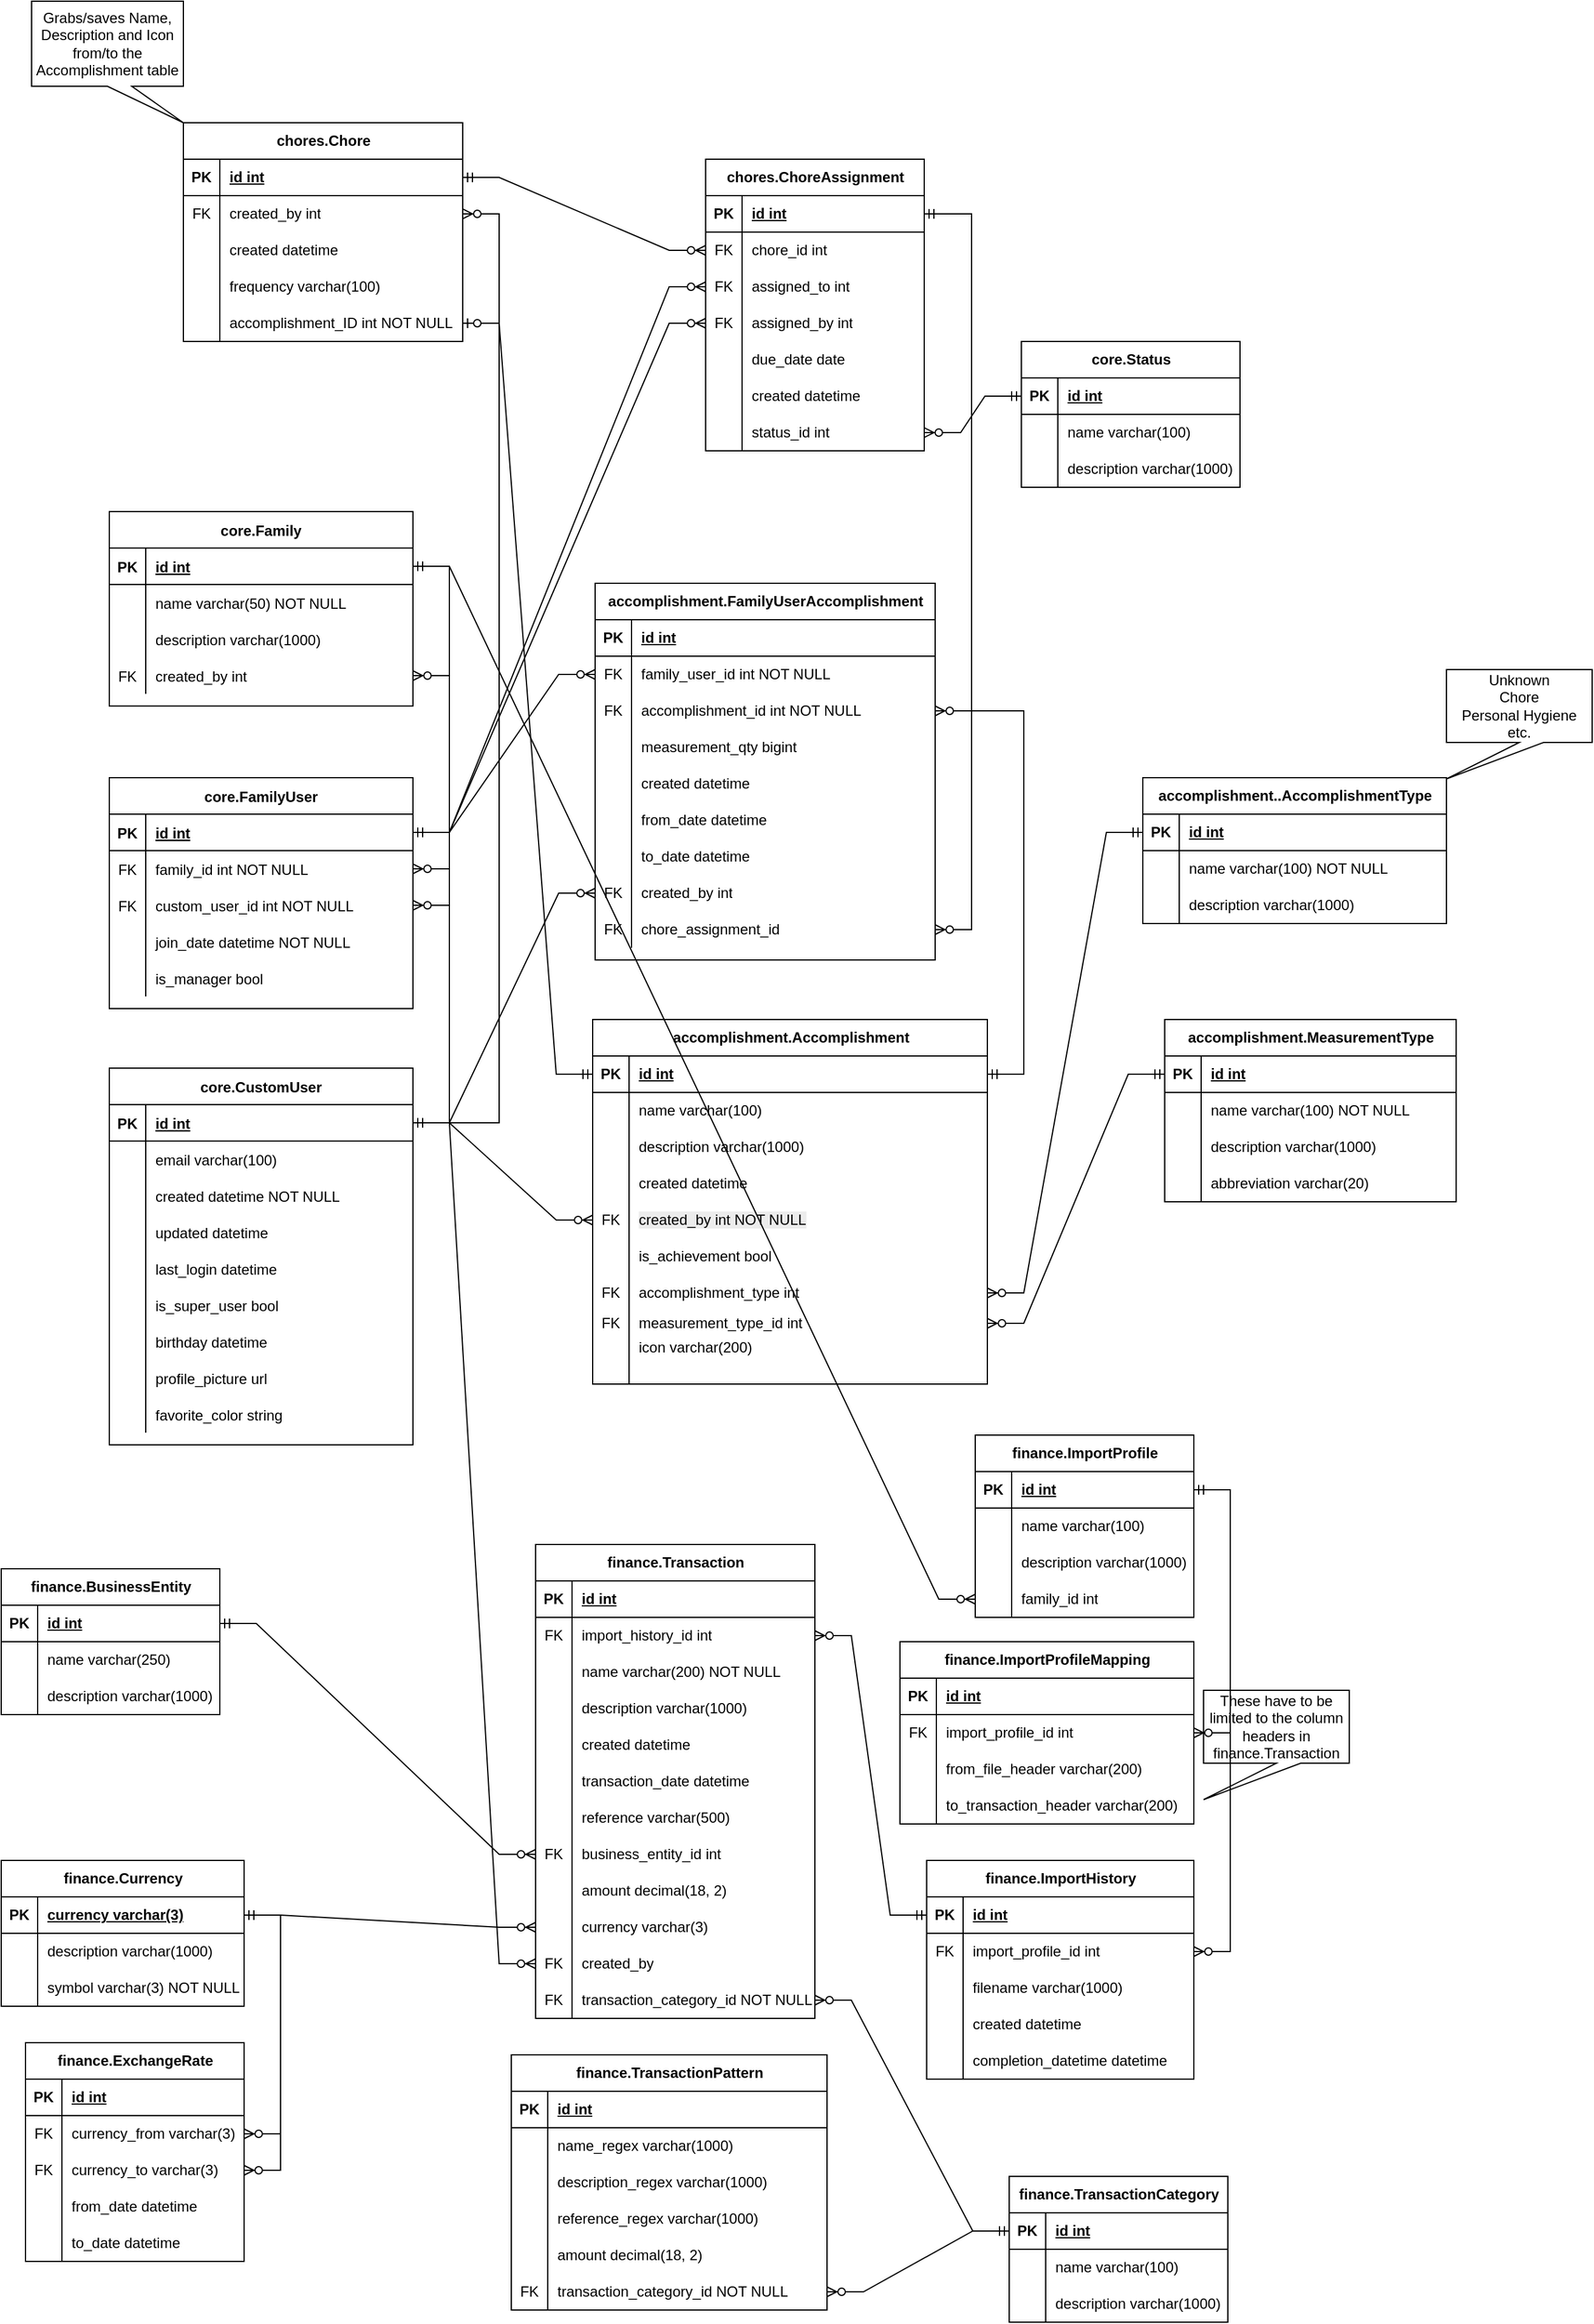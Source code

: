 <mxfile version="28.2.4">
  <diagram id="R2lEEEUBdFMjLlhIrx00" name="Page-1">
    <mxGraphModel dx="2208" dy="1815" grid="1" gridSize="10" guides="1" tooltips="1" connect="1" arrows="1" fold="1" page="1" pageScale="1" pageWidth="850" pageHeight="1100" math="0" shadow="0" extFonts="Permanent Marker^https://fonts.googleapis.com/css?family=Permanent+Marker">
      <root>
        <mxCell id="0" />
        <mxCell id="1" parent="0" />
        <mxCell id="C-vyLk0tnHw3VtMMgP7b-2" value="core.FamilyUser" style="shape=table;startSize=30;container=1;collapsible=1;childLayout=tableLayout;fixedRows=1;rowLines=0;fontStyle=1;align=center;resizeLast=1;" parent="1" vertex="1">
          <mxGeometry x="-561" y="349" width="250" height="190" as="geometry" />
        </mxCell>
        <mxCell id="C-vyLk0tnHw3VtMMgP7b-3" value="" style="shape=partialRectangle;collapsible=0;dropTarget=0;pointerEvents=0;fillColor=none;points=[[0,0.5],[1,0.5]];portConstraint=eastwest;top=0;left=0;right=0;bottom=1;" parent="C-vyLk0tnHw3VtMMgP7b-2" vertex="1">
          <mxGeometry y="30" width="250" height="30" as="geometry" />
        </mxCell>
        <mxCell id="C-vyLk0tnHw3VtMMgP7b-4" value="PK" style="shape=partialRectangle;overflow=hidden;connectable=0;fillColor=none;top=0;left=0;bottom=0;right=0;fontStyle=1;" parent="C-vyLk0tnHw3VtMMgP7b-3" vertex="1">
          <mxGeometry width="30" height="30" as="geometry">
            <mxRectangle width="30" height="30" as="alternateBounds" />
          </mxGeometry>
        </mxCell>
        <mxCell id="C-vyLk0tnHw3VtMMgP7b-5" value="id int" style="shape=partialRectangle;overflow=hidden;connectable=0;fillColor=none;top=0;left=0;bottom=0;right=0;align=left;spacingLeft=6;fontStyle=5;" parent="C-vyLk0tnHw3VtMMgP7b-3" vertex="1">
          <mxGeometry x="30" width="220" height="30" as="geometry">
            <mxRectangle width="220" height="30" as="alternateBounds" />
          </mxGeometry>
        </mxCell>
        <mxCell id="C-vyLk0tnHw3VtMMgP7b-6" value="" style="shape=partialRectangle;collapsible=0;dropTarget=0;pointerEvents=0;fillColor=none;points=[[0,0.5],[1,0.5]];portConstraint=eastwest;top=0;left=0;right=0;bottom=0;" parent="C-vyLk0tnHw3VtMMgP7b-2" vertex="1">
          <mxGeometry y="60" width="250" height="30" as="geometry" />
        </mxCell>
        <mxCell id="C-vyLk0tnHw3VtMMgP7b-7" value="FK" style="shape=partialRectangle;overflow=hidden;connectable=0;fillColor=none;top=0;left=0;bottom=0;right=0;" parent="C-vyLk0tnHw3VtMMgP7b-6" vertex="1">
          <mxGeometry width="30" height="30" as="geometry">
            <mxRectangle width="30" height="30" as="alternateBounds" />
          </mxGeometry>
        </mxCell>
        <mxCell id="C-vyLk0tnHw3VtMMgP7b-8" value="family_id int NOT NULL" style="shape=partialRectangle;overflow=hidden;connectable=0;fillColor=none;top=0;left=0;bottom=0;right=0;align=left;spacingLeft=6;" parent="C-vyLk0tnHw3VtMMgP7b-6" vertex="1">
          <mxGeometry x="30" width="220" height="30" as="geometry">
            <mxRectangle width="220" height="30" as="alternateBounds" />
          </mxGeometry>
        </mxCell>
        <mxCell id="C-vyLk0tnHw3VtMMgP7b-9" value="" style="shape=partialRectangle;collapsible=0;dropTarget=0;pointerEvents=0;fillColor=none;points=[[0,0.5],[1,0.5]];portConstraint=eastwest;top=0;left=0;right=0;bottom=0;" parent="C-vyLk0tnHw3VtMMgP7b-2" vertex="1">
          <mxGeometry y="90" width="250" height="30" as="geometry" />
        </mxCell>
        <mxCell id="C-vyLk0tnHw3VtMMgP7b-10" value="FK" style="shape=partialRectangle;overflow=hidden;connectable=0;fillColor=none;top=0;left=0;bottom=0;right=0;" parent="C-vyLk0tnHw3VtMMgP7b-9" vertex="1">
          <mxGeometry width="30" height="30" as="geometry">
            <mxRectangle width="30" height="30" as="alternateBounds" />
          </mxGeometry>
        </mxCell>
        <mxCell id="C-vyLk0tnHw3VtMMgP7b-11" value="custom_user_id int NOT NULL" style="shape=partialRectangle;overflow=hidden;connectable=0;fillColor=none;top=0;left=0;bottom=0;right=0;align=left;spacingLeft=6;" parent="C-vyLk0tnHw3VtMMgP7b-9" vertex="1">
          <mxGeometry x="30" width="220" height="30" as="geometry">
            <mxRectangle width="220" height="30" as="alternateBounds" />
          </mxGeometry>
        </mxCell>
        <mxCell id="WmKWq5HA3xj_bFaG9JnT-7" style="shape=partialRectangle;collapsible=0;dropTarget=0;pointerEvents=0;fillColor=none;points=[[0,0.5],[1,0.5]];portConstraint=eastwest;top=0;left=0;right=0;bottom=0;" parent="C-vyLk0tnHw3VtMMgP7b-2" vertex="1">
          <mxGeometry y="120" width="250" height="30" as="geometry" />
        </mxCell>
        <mxCell id="WmKWq5HA3xj_bFaG9JnT-8" style="shape=partialRectangle;overflow=hidden;connectable=0;fillColor=none;top=0;left=0;bottom=0;right=0;" parent="WmKWq5HA3xj_bFaG9JnT-7" vertex="1">
          <mxGeometry width="30" height="30" as="geometry">
            <mxRectangle width="30" height="30" as="alternateBounds" />
          </mxGeometry>
        </mxCell>
        <mxCell id="WmKWq5HA3xj_bFaG9JnT-9" value="join_date datetime NOT NULL" style="shape=partialRectangle;overflow=hidden;connectable=0;fillColor=none;top=0;left=0;bottom=0;right=0;align=left;spacingLeft=6;" parent="WmKWq5HA3xj_bFaG9JnT-7" vertex="1">
          <mxGeometry x="30" width="220" height="30" as="geometry">
            <mxRectangle width="220" height="30" as="alternateBounds" />
          </mxGeometry>
        </mxCell>
        <mxCell id="HjLLyKO1osjCQgOKCF4v-231" style="shape=partialRectangle;collapsible=0;dropTarget=0;pointerEvents=0;fillColor=none;points=[[0,0.5],[1,0.5]];portConstraint=eastwest;top=0;left=0;right=0;bottom=0;" vertex="1" parent="C-vyLk0tnHw3VtMMgP7b-2">
          <mxGeometry y="150" width="250" height="30" as="geometry" />
        </mxCell>
        <mxCell id="HjLLyKO1osjCQgOKCF4v-232" style="shape=partialRectangle;overflow=hidden;connectable=0;fillColor=none;top=0;left=0;bottom=0;right=0;" vertex="1" parent="HjLLyKO1osjCQgOKCF4v-231">
          <mxGeometry width="30" height="30" as="geometry">
            <mxRectangle width="30" height="30" as="alternateBounds" />
          </mxGeometry>
        </mxCell>
        <mxCell id="HjLLyKO1osjCQgOKCF4v-233" value="is_manager bool" style="shape=partialRectangle;overflow=hidden;connectable=0;fillColor=none;top=0;left=0;bottom=0;right=0;align=left;spacingLeft=6;" vertex="1" parent="HjLLyKO1osjCQgOKCF4v-231">
          <mxGeometry x="30" width="220" height="30" as="geometry">
            <mxRectangle width="220" height="30" as="alternateBounds" />
          </mxGeometry>
        </mxCell>
        <mxCell id="C-vyLk0tnHw3VtMMgP7b-13" value="core.CustomUser" style="shape=table;startSize=30;container=1;collapsible=1;childLayout=tableLayout;fixedRows=1;rowLines=0;fontStyle=1;align=center;resizeLast=1;" parent="1" vertex="1">
          <mxGeometry x="-561" y="588" width="250" height="310" as="geometry" />
        </mxCell>
        <mxCell id="C-vyLk0tnHw3VtMMgP7b-14" value="" style="shape=partialRectangle;collapsible=0;dropTarget=0;pointerEvents=0;fillColor=none;points=[[0,0.5],[1,0.5]];portConstraint=eastwest;top=0;left=0;right=0;bottom=1;" parent="C-vyLk0tnHw3VtMMgP7b-13" vertex="1">
          <mxGeometry y="30" width="250" height="30" as="geometry" />
        </mxCell>
        <mxCell id="C-vyLk0tnHw3VtMMgP7b-15" value="PK" style="shape=partialRectangle;overflow=hidden;connectable=0;fillColor=none;top=0;left=0;bottom=0;right=0;fontStyle=1;" parent="C-vyLk0tnHw3VtMMgP7b-14" vertex="1">
          <mxGeometry width="30" height="30" as="geometry">
            <mxRectangle width="30" height="30" as="alternateBounds" />
          </mxGeometry>
        </mxCell>
        <mxCell id="C-vyLk0tnHw3VtMMgP7b-16" value="id int" style="shape=partialRectangle;overflow=hidden;connectable=0;fillColor=none;top=0;left=0;bottom=0;right=0;align=left;spacingLeft=6;fontStyle=5;" parent="C-vyLk0tnHw3VtMMgP7b-14" vertex="1">
          <mxGeometry x="30" width="220" height="30" as="geometry">
            <mxRectangle width="220" height="30" as="alternateBounds" />
          </mxGeometry>
        </mxCell>
        <mxCell id="C-vyLk0tnHw3VtMMgP7b-17" value="" style="shape=partialRectangle;collapsible=0;dropTarget=0;pointerEvents=0;fillColor=none;points=[[0,0.5],[1,0.5]];portConstraint=eastwest;top=0;left=0;right=0;bottom=0;" parent="C-vyLk0tnHw3VtMMgP7b-13" vertex="1">
          <mxGeometry y="60" width="250" height="30" as="geometry" />
        </mxCell>
        <mxCell id="C-vyLk0tnHw3VtMMgP7b-18" value="" style="shape=partialRectangle;overflow=hidden;connectable=0;fillColor=none;top=0;left=0;bottom=0;right=0;" parent="C-vyLk0tnHw3VtMMgP7b-17" vertex="1">
          <mxGeometry width="30" height="30" as="geometry">
            <mxRectangle width="30" height="30" as="alternateBounds" />
          </mxGeometry>
        </mxCell>
        <mxCell id="C-vyLk0tnHw3VtMMgP7b-19" value="email varchar(100)" style="shape=partialRectangle;overflow=hidden;connectable=0;fillColor=none;top=0;left=0;bottom=0;right=0;align=left;spacingLeft=6;" parent="C-vyLk0tnHw3VtMMgP7b-17" vertex="1">
          <mxGeometry x="30" width="220" height="30" as="geometry">
            <mxRectangle width="220" height="30" as="alternateBounds" />
          </mxGeometry>
        </mxCell>
        <mxCell id="C-vyLk0tnHw3VtMMgP7b-20" value="" style="shape=partialRectangle;collapsible=0;dropTarget=0;pointerEvents=0;fillColor=none;points=[[0,0.5],[1,0.5]];portConstraint=eastwest;top=0;left=0;right=0;bottom=0;" parent="C-vyLk0tnHw3VtMMgP7b-13" vertex="1">
          <mxGeometry y="90" width="250" height="30" as="geometry" />
        </mxCell>
        <mxCell id="C-vyLk0tnHw3VtMMgP7b-21" value="" style="shape=partialRectangle;overflow=hidden;connectable=0;fillColor=none;top=0;left=0;bottom=0;right=0;" parent="C-vyLk0tnHw3VtMMgP7b-20" vertex="1">
          <mxGeometry width="30" height="30" as="geometry">
            <mxRectangle width="30" height="30" as="alternateBounds" />
          </mxGeometry>
        </mxCell>
        <mxCell id="C-vyLk0tnHw3VtMMgP7b-22" value="created datetime NOT NULL" style="shape=partialRectangle;overflow=hidden;connectable=0;fillColor=none;top=0;left=0;bottom=0;right=0;align=left;spacingLeft=6;" parent="C-vyLk0tnHw3VtMMgP7b-20" vertex="1">
          <mxGeometry x="30" width="220" height="30" as="geometry">
            <mxRectangle width="220" height="30" as="alternateBounds" />
          </mxGeometry>
        </mxCell>
        <mxCell id="WmKWq5HA3xj_bFaG9JnT-10" style="shape=partialRectangle;collapsible=0;dropTarget=0;pointerEvents=0;fillColor=none;points=[[0,0.5],[1,0.5]];portConstraint=eastwest;top=0;left=0;right=0;bottom=0;" parent="C-vyLk0tnHw3VtMMgP7b-13" vertex="1">
          <mxGeometry y="120" width="250" height="30" as="geometry" />
        </mxCell>
        <mxCell id="WmKWq5HA3xj_bFaG9JnT-11" style="shape=partialRectangle;overflow=hidden;connectable=0;fillColor=none;top=0;left=0;bottom=0;right=0;" parent="WmKWq5HA3xj_bFaG9JnT-10" vertex="1">
          <mxGeometry width="30" height="30" as="geometry">
            <mxRectangle width="30" height="30" as="alternateBounds" />
          </mxGeometry>
        </mxCell>
        <mxCell id="WmKWq5HA3xj_bFaG9JnT-12" value="updated datetime" style="shape=partialRectangle;overflow=hidden;connectable=0;fillColor=none;top=0;left=0;bottom=0;right=0;align=left;spacingLeft=6;" parent="WmKWq5HA3xj_bFaG9JnT-10" vertex="1">
          <mxGeometry x="30" width="220" height="30" as="geometry">
            <mxRectangle width="220" height="30" as="alternateBounds" />
          </mxGeometry>
        </mxCell>
        <mxCell id="WmKWq5HA3xj_bFaG9JnT-13" style="shape=partialRectangle;collapsible=0;dropTarget=0;pointerEvents=0;fillColor=none;points=[[0,0.5],[1,0.5]];portConstraint=eastwest;top=0;left=0;right=0;bottom=0;" parent="C-vyLk0tnHw3VtMMgP7b-13" vertex="1">
          <mxGeometry y="150" width="250" height="30" as="geometry" />
        </mxCell>
        <mxCell id="WmKWq5HA3xj_bFaG9JnT-14" style="shape=partialRectangle;overflow=hidden;connectable=0;fillColor=none;top=0;left=0;bottom=0;right=0;" parent="WmKWq5HA3xj_bFaG9JnT-13" vertex="1">
          <mxGeometry width="30" height="30" as="geometry">
            <mxRectangle width="30" height="30" as="alternateBounds" />
          </mxGeometry>
        </mxCell>
        <mxCell id="WmKWq5HA3xj_bFaG9JnT-15" value="last_login datetime" style="shape=partialRectangle;overflow=hidden;connectable=0;fillColor=none;top=0;left=0;bottom=0;right=0;align=left;spacingLeft=6;" parent="WmKWq5HA3xj_bFaG9JnT-13" vertex="1">
          <mxGeometry x="30" width="220" height="30" as="geometry">
            <mxRectangle width="220" height="30" as="alternateBounds" />
          </mxGeometry>
        </mxCell>
        <mxCell id="WmKWq5HA3xj_bFaG9JnT-16" style="shape=partialRectangle;collapsible=0;dropTarget=0;pointerEvents=0;fillColor=none;points=[[0,0.5],[1,0.5]];portConstraint=eastwest;top=0;left=0;right=0;bottom=0;" parent="C-vyLk0tnHw3VtMMgP7b-13" vertex="1">
          <mxGeometry y="180" width="250" height="30" as="geometry" />
        </mxCell>
        <mxCell id="WmKWq5HA3xj_bFaG9JnT-17" style="shape=partialRectangle;overflow=hidden;connectable=0;fillColor=none;top=0;left=0;bottom=0;right=0;" parent="WmKWq5HA3xj_bFaG9JnT-16" vertex="1">
          <mxGeometry width="30" height="30" as="geometry">
            <mxRectangle width="30" height="30" as="alternateBounds" />
          </mxGeometry>
        </mxCell>
        <mxCell id="WmKWq5HA3xj_bFaG9JnT-18" value="is_super_user bool" style="shape=partialRectangle;overflow=hidden;connectable=0;fillColor=none;top=0;left=0;bottom=0;right=0;align=left;spacingLeft=6;" parent="WmKWq5HA3xj_bFaG9JnT-16" vertex="1">
          <mxGeometry x="30" width="220" height="30" as="geometry">
            <mxRectangle width="220" height="30" as="alternateBounds" />
          </mxGeometry>
        </mxCell>
        <mxCell id="k4wLFdeQBoFqr87KLcSP-5" style="shape=partialRectangle;collapsible=0;dropTarget=0;pointerEvents=0;fillColor=none;points=[[0,0.5],[1,0.5]];portConstraint=eastwest;top=0;left=0;right=0;bottom=0;" parent="C-vyLk0tnHw3VtMMgP7b-13" vertex="1">
          <mxGeometry y="210" width="250" height="30" as="geometry" />
        </mxCell>
        <mxCell id="k4wLFdeQBoFqr87KLcSP-6" style="shape=partialRectangle;overflow=hidden;connectable=0;fillColor=none;top=0;left=0;bottom=0;right=0;" parent="k4wLFdeQBoFqr87KLcSP-5" vertex="1">
          <mxGeometry width="30" height="30" as="geometry">
            <mxRectangle width="30" height="30" as="alternateBounds" />
          </mxGeometry>
        </mxCell>
        <mxCell id="k4wLFdeQBoFqr87KLcSP-7" value="birthday datetime" style="shape=partialRectangle;overflow=hidden;connectable=0;fillColor=none;top=0;left=0;bottom=0;right=0;align=left;spacingLeft=6;" parent="k4wLFdeQBoFqr87KLcSP-5" vertex="1">
          <mxGeometry x="30" width="220" height="30" as="geometry">
            <mxRectangle width="220" height="30" as="alternateBounds" />
          </mxGeometry>
        </mxCell>
        <mxCell id="k4wLFdeQBoFqr87KLcSP-8" style="shape=partialRectangle;collapsible=0;dropTarget=0;pointerEvents=0;fillColor=none;points=[[0,0.5],[1,0.5]];portConstraint=eastwest;top=0;left=0;right=0;bottom=0;" parent="C-vyLk0tnHw3VtMMgP7b-13" vertex="1">
          <mxGeometry y="240" width="250" height="30" as="geometry" />
        </mxCell>
        <mxCell id="k4wLFdeQBoFqr87KLcSP-9" style="shape=partialRectangle;overflow=hidden;connectable=0;fillColor=none;top=0;left=0;bottom=0;right=0;" parent="k4wLFdeQBoFqr87KLcSP-8" vertex="1">
          <mxGeometry width="30" height="30" as="geometry">
            <mxRectangle width="30" height="30" as="alternateBounds" />
          </mxGeometry>
        </mxCell>
        <mxCell id="k4wLFdeQBoFqr87KLcSP-10" value="profile_picture url" style="shape=partialRectangle;overflow=hidden;connectable=0;fillColor=none;top=0;left=0;bottom=0;right=0;align=left;spacingLeft=6;" parent="k4wLFdeQBoFqr87KLcSP-8" vertex="1">
          <mxGeometry x="30" width="220" height="30" as="geometry">
            <mxRectangle width="220" height="30" as="alternateBounds" />
          </mxGeometry>
        </mxCell>
        <mxCell id="k4wLFdeQBoFqr87KLcSP-14" style="shape=partialRectangle;collapsible=0;dropTarget=0;pointerEvents=0;fillColor=none;points=[[0,0.5],[1,0.5]];portConstraint=eastwest;top=0;left=0;right=0;bottom=0;" parent="C-vyLk0tnHw3VtMMgP7b-13" vertex="1">
          <mxGeometry y="270" width="250" height="30" as="geometry" />
        </mxCell>
        <mxCell id="k4wLFdeQBoFqr87KLcSP-15" style="shape=partialRectangle;overflow=hidden;connectable=0;fillColor=none;top=0;left=0;bottom=0;right=0;" parent="k4wLFdeQBoFqr87KLcSP-14" vertex="1">
          <mxGeometry width="30" height="30" as="geometry">
            <mxRectangle width="30" height="30" as="alternateBounds" />
          </mxGeometry>
        </mxCell>
        <mxCell id="k4wLFdeQBoFqr87KLcSP-16" value="favorite_color string" style="shape=partialRectangle;overflow=hidden;connectable=0;fillColor=none;top=0;left=0;bottom=0;right=0;align=left;spacingLeft=6;" parent="k4wLFdeQBoFqr87KLcSP-14" vertex="1">
          <mxGeometry x="30" width="220" height="30" as="geometry">
            <mxRectangle width="220" height="30" as="alternateBounds" />
          </mxGeometry>
        </mxCell>
        <mxCell id="XqYPpTk3lsGzHYjkF2ed-1" value="accomplishment.FamilyUserAccomplishment" style="shape=table;startSize=30;container=1;collapsible=1;childLayout=tableLayout;fixedRows=1;rowLines=0;fontStyle=1;align=center;resizeLast=1;html=1;" parent="1" vertex="1">
          <mxGeometry x="-161" y="189" width="280" height="310" as="geometry" />
        </mxCell>
        <mxCell id="XqYPpTk3lsGzHYjkF2ed-2" value="" style="shape=tableRow;horizontal=0;startSize=0;swimlaneHead=0;swimlaneBody=0;fillColor=none;collapsible=0;dropTarget=0;points=[[0,0.5],[1,0.5]];portConstraint=eastwest;top=0;left=0;right=0;bottom=1;" parent="XqYPpTk3lsGzHYjkF2ed-1" vertex="1">
          <mxGeometry y="30" width="280" height="30" as="geometry" />
        </mxCell>
        <mxCell id="XqYPpTk3lsGzHYjkF2ed-3" value="PK" style="shape=partialRectangle;connectable=0;fillColor=none;top=0;left=0;bottom=0;right=0;fontStyle=1;overflow=hidden;whiteSpace=wrap;html=1;" parent="XqYPpTk3lsGzHYjkF2ed-2" vertex="1">
          <mxGeometry width="30" height="30" as="geometry">
            <mxRectangle width="30" height="30" as="alternateBounds" />
          </mxGeometry>
        </mxCell>
        <mxCell id="XqYPpTk3lsGzHYjkF2ed-4" value="&lt;span style=&quot;text-wrap: nowrap;&quot;&gt;id int&lt;/span&gt;" style="shape=partialRectangle;connectable=0;fillColor=none;top=0;left=0;bottom=0;right=0;align=left;spacingLeft=6;fontStyle=5;overflow=hidden;whiteSpace=wrap;html=1;" parent="XqYPpTk3lsGzHYjkF2ed-2" vertex="1">
          <mxGeometry x="30" width="250" height="30" as="geometry">
            <mxRectangle width="250" height="30" as="alternateBounds" />
          </mxGeometry>
        </mxCell>
        <mxCell id="XqYPpTk3lsGzHYjkF2ed-5" value="" style="shape=tableRow;horizontal=0;startSize=0;swimlaneHead=0;swimlaneBody=0;fillColor=none;collapsible=0;dropTarget=0;points=[[0,0.5],[1,0.5]];portConstraint=eastwest;top=0;left=0;right=0;bottom=0;" parent="XqYPpTk3lsGzHYjkF2ed-1" vertex="1">
          <mxGeometry y="60" width="280" height="30" as="geometry" />
        </mxCell>
        <mxCell id="XqYPpTk3lsGzHYjkF2ed-6" value="FK" style="shape=partialRectangle;connectable=0;fillColor=none;top=0;left=0;bottom=0;right=0;editable=1;overflow=hidden;whiteSpace=wrap;html=1;" parent="XqYPpTk3lsGzHYjkF2ed-5" vertex="1">
          <mxGeometry width="30" height="30" as="geometry">
            <mxRectangle width="30" height="30" as="alternateBounds" />
          </mxGeometry>
        </mxCell>
        <mxCell id="XqYPpTk3lsGzHYjkF2ed-7" value="family_user_id int NOT NULL" style="shape=partialRectangle;connectable=0;fillColor=none;top=0;left=0;bottom=0;right=0;align=left;spacingLeft=6;overflow=hidden;whiteSpace=wrap;html=1;" parent="XqYPpTk3lsGzHYjkF2ed-5" vertex="1">
          <mxGeometry x="30" width="250" height="30" as="geometry">
            <mxRectangle width="250" height="30" as="alternateBounds" />
          </mxGeometry>
        </mxCell>
        <mxCell id="XqYPpTk3lsGzHYjkF2ed-8" value="" style="shape=tableRow;horizontal=0;startSize=0;swimlaneHead=0;swimlaneBody=0;fillColor=none;collapsible=0;dropTarget=0;points=[[0,0.5],[1,0.5]];portConstraint=eastwest;top=0;left=0;right=0;bottom=0;" parent="XqYPpTk3lsGzHYjkF2ed-1" vertex="1">
          <mxGeometry y="90" width="280" height="30" as="geometry" />
        </mxCell>
        <mxCell id="XqYPpTk3lsGzHYjkF2ed-9" value="FK" style="shape=partialRectangle;connectable=0;fillColor=none;top=0;left=0;bottom=0;right=0;editable=1;overflow=hidden;whiteSpace=wrap;html=1;" parent="XqYPpTk3lsGzHYjkF2ed-8" vertex="1">
          <mxGeometry width="30" height="30" as="geometry">
            <mxRectangle width="30" height="30" as="alternateBounds" />
          </mxGeometry>
        </mxCell>
        <mxCell id="XqYPpTk3lsGzHYjkF2ed-10" value="accomplishment_id int NOT NULL" style="shape=partialRectangle;connectable=0;fillColor=none;top=0;left=0;bottom=0;right=0;align=left;spacingLeft=6;overflow=hidden;whiteSpace=wrap;html=1;" parent="XqYPpTk3lsGzHYjkF2ed-8" vertex="1">
          <mxGeometry x="30" width="250" height="30" as="geometry">
            <mxRectangle width="250" height="30" as="alternateBounds" />
          </mxGeometry>
        </mxCell>
        <mxCell id="XqYPpTk3lsGzHYjkF2ed-11" value="" style="shape=tableRow;horizontal=0;startSize=0;swimlaneHead=0;swimlaneBody=0;fillColor=none;collapsible=0;dropTarget=0;points=[[0,0.5],[1,0.5]];portConstraint=eastwest;top=0;left=0;right=0;bottom=0;" parent="XqYPpTk3lsGzHYjkF2ed-1" vertex="1">
          <mxGeometry y="120" width="280" height="30" as="geometry" />
        </mxCell>
        <mxCell id="XqYPpTk3lsGzHYjkF2ed-12" value="" style="shape=partialRectangle;connectable=0;fillColor=none;top=0;left=0;bottom=0;right=0;editable=1;overflow=hidden;whiteSpace=wrap;html=1;" parent="XqYPpTk3lsGzHYjkF2ed-11" vertex="1">
          <mxGeometry width="30" height="30" as="geometry">
            <mxRectangle width="30" height="30" as="alternateBounds" />
          </mxGeometry>
        </mxCell>
        <mxCell id="XqYPpTk3lsGzHYjkF2ed-13" value="measurement_qty bigint  " style="shape=partialRectangle;connectable=0;fillColor=none;top=0;left=0;bottom=0;right=0;align=left;spacingLeft=6;overflow=hidden;whiteSpace=wrap;html=1;" parent="XqYPpTk3lsGzHYjkF2ed-11" vertex="1">
          <mxGeometry x="30" width="250" height="30" as="geometry">
            <mxRectangle width="250" height="30" as="alternateBounds" />
          </mxGeometry>
        </mxCell>
        <mxCell id="XqYPpTk3lsGzHYjkF2ed-44" style="shape=tableRow;horizontal=0;startSize=0;swimlaneHead=0;swimlaneBody=0;fillColor=none;collapsible=0;dropTarget=0;points=[[0,0.5],[1,0.5]];portConstraint=eastwest;top=0;left=0;right=0;bottom=0;" parent="XqYPpTk3lsGzHYjkF2ed-1" vertex="1">
          <mxGeometry y="150" width="280" height="30" as="geometry" />
        </mxCell>
        <mxCell id="XqYPpTk3lsGzHYjkF2ed-45" style="shape=partialRectangle;connectable=0;fillColor=none;top=0;left=0;bottom=0;right=0;editable=1;overflow=hidden;whiteSpace=wrap;html=1;" parent="XqYPpTk3lsGzHYjkF2ed-44" vertex="1">
          <mxGeometry width="30" height="30" as="geometry">
            <mxRectangle width="30" height="30" as="alternateBounds" />
          </mxGeometry>
        </mxCell>
        <mxCell id="XqYPpTk3lsGzHYjkF2ed-46" value="created datetime  " style="shape=partialRectangle;connectable=0;fillColor=none;top=0;left=0;bottom=0;right=0;align=left;spacingLeft=6;overflow=hidden;whiteSpace=wrap;html=1;" parent="XqYPpTk3lsGzHYjkF2ed-44" vertex="1">
          <mxGeometry x="30" width="250" height="30" as="geometry">
            <mxRectangle width="250" height="30" as="alternateBounds" />
          </mxGeometry>
        </mxCell>
        <mxCell id="XqYPpTk3lsGzHYjkF2ed-98" style="shape=tableRow;horizontal=0;startSize=0;swimlaneHead=0;swimlaneBody=0;fillColor=none;collapsible=0;dropTarget=0;points=[[0,0.5],[1,0.5]];portConstraint=eastwest;top=0;left=0;right=0;bottom=0;" parent="XqYPpTk3lsGzHYjkF2ed-1" vertex="1">
          <mxGeometry y="180" width="280" height="30" as="geometry" />
        </mxCell>
        <mxCell id="XqYPpTk3lsGzHYjkF2ed-99" style="shape=partialRectangle;connectable=0;fillColor=none;top=0;left=0;bottom=0;right=0;editable=1;overflow=hidden;whiteSpace=wrap;html=1;" parent="XqYPpTk3lsGzHYjkF2ed-98" vertex="1">
          <mxGeometry width="30" height="30" as="geometry">
            <mxRectangle width="30" height="30" as="alternateBounds" />
          </mxGeometry>
        </mxCell>
        <mxCell id="XqYPpTk3lsGzHYjkF2ed-100" value="from_date datetime  " style="shape=partialRectangle;connectable=0;fillColor=none;top=0;left=0;bottom=0;right=0;align=left;spacingLeft=6;overflow=hidden;whiteSpace=wrap;html=1;" parent="XqYPpTk3lsGzHYjkF2ed-98" vertex="1">
          <mxGeometry x="30" width="250" height="30" as="geometry">
            <mxRectangle width="250" height="30" as="alternateBounds" />
          </mxGeometry>
        </mxCell>
        <mxCell id="XqYPpTk3lsGzHYjkF2ed-104" style="shape=tableRow;horizontal=0;startSize=0;swimlaneHead=0;swimlaneBody=0;fillColor=none;collapsible=0;dropTarget=0;points=[[0,0.5],[1,0.5]];portConstraint=eastwest;top=0;left=0;right=0;bottom=0;" parent="XqYPpTk3lsGzHYjkF2ed-1" vertex="1">
          <mxGeometry y="210" width="280" height="30" as="geometry" />
        </mxCell>
        <mxCell id="XqYPpTk3lsGzHYjkF2ed-105" style="shape=partialRectangle;connectable=0;fillColor=none;top=0;left=0;bottom=0;right=0;editable=1;overflow=hidden;whiteSpace=wrap;html=1;" parent="XqYPpTk3lsGzHYjkF2ed-104" vertex="1">
          <mxGeometry width="30" height="30" as="geometry">
            <mxRectangle width="30" height="30" as="alternateBounds" />
          </mxGeometry>
        </mxCell>
        <mxCell id="XqYPpTk3lsGzHYjkF2ed-106" value="to_date datetime  " style="shape=partialRectangle;connectable=0;fillColor=none;top=0;left=0;bottom=0;right=0;align=left;spacingLeft=6;overflow=hidden;whiteSpace=wrap;html=1;" parent="XqYPpTk3lsGzHYjkF2ed-104" vertex="1">
          <mxGeometry x="30" width="250" height="30" as="geometry">
            <mxRectangle width="250" height="30" as="alternateBounds" />
          </mxGeometry>
        </mxCell>
        <mxCell id="XqYPpTk3lsGzHYjkF2ed-101" style="shape=tableRow;horizontal=0;startSize=0;swimlaneHead=0;swimlaneBody=0;fillColor=none;collapsible=0;dropTarget=0;points=[[0,0.5],[1,0.5]];portConstraint=eastwest;top=0;left=0;right=0;bottom=0;" parent="XqYPpTk3lsGzHYjkF2ed-1" vertex="1">
          <mxGeometry y="240" width="280" height="30" as="geometry" />
        </mxCell>
        <mxCell id="XqYPpTk3lsGzHYjkF2ed-102" value="FK" style="shape=partialRectangle;connectable=0;fillColor=none;top=0;left=0;bottom=0;right=0;editable=1;overflow=hidden;whiteSpace=wrap;html=1;" parent="XqYPpTk3lsGzHYjkF2ed-101" vertex="1">
          <mxGeometry width="30" height="30" as="geometry">
            <mxRectangle width="30" height="30" as="alternateBounds" />
          </mxGeometry>
        </mxCell>
        <mxCell id="XqYPpTk3lsGzHYjkF2ed-103" value="created_by int  " style="shape=partialRectangle;connectable=0;fillColor=none;top=0;left=0;bottom=0;right=0;align=left;spacingLeft=6;overflow=hidden;whiteSpace=wrap;html=1;" parent="XqYPpTk3lsGzHYjkF2ed-101" vertex="1">
          <mxGeometry x="30" width="250" height="30" as="geometry">
            <mxRectangle width="250" height="30" as="alternateBounds" />
          </mxGeometry>
        </mxCell>
        <mxCell id="HjLLyKO1osjCQgOKCF4v-203" style="shape=tableRow;horizontal=0;startSize=0;swimlaneHead=0;swimlaneBody=0;fillColor=none;collapsible=0;dropTarget=0;points=[[0,0.5],[1,0.5]];portConstraint=eastwest;top=0;left=0;right=0;bottom=0;" vertex="1" parent="XqYPpTk3lsGzHYjkF2ed-1">
          <mxGeometry y="270" width="280" height="30" as="geometry" />
        </mxCell>
        <mxCell id="HjLLyKO1osjCQgOKCF4v-204" value="FK" style="shape=partialRectangle;connectable=0;fillColor=none;top=0;left=0;bottom=0;right=0;editable=1;overflow=hidden;whiteSpace=wrap;html=1;" vertex="1" parent="HjLLyKO1osjCQgOKCF4v-203">
          <mxGeometry width="30" height="30" as="geometry">
            <mxRectangle width="30" height="30" as="alternateBounds" />
          </mxGeometry>
        </mxCell>
        <mxCell id="HjLLyKO1osjCQgOKCF4v-205" value="chore_assignment_id" style="shape=partialRectangle;connectable=0;fillColor=none;top=0;left=0;bottom=0;right=0;align=left;spacingLeft=6;overflow=hidden;whiteSpace=wrap;html=1;" vertex="1" parent="HjLLyKO1osjCQgOKCF4v-203">
          <mxGeometry x="30" width="250" height="30" as="geometry">
            <mxRectangle width="250" height="30" as="alternateBounds" />
          </mxGeometry>
        </mxCell>
        <mxCell id="XqYPpTk3lsGzHYjkF2ed-114" value="accomplishment.Accomplishment" style="shape=table;startSize=30;container=1;collapsible=1;childLayout=tableLayout;fixedRows=1;rowLines=0;fontStyle=1;align=center;resizeLast=1;html=1;" parent="1" vertex="1">
          <mxGeometry x="-163" y="548" width="325" height="300" as="geometry" />
        </mxCell>
        <mxCell id="XqYPpTk3lsGzHYjkF2ed-115" value="" style="shape=tableRow;horizontal=0;startSize=0;swimlaneHead=0;swimlaneBody=0;fillColor=none;collapsible=0;dropTarget=0;points=[[0,0.5],[1,0.5]];portConstraint=eastwest;top=0;left=0;right=0;bottom=1;" parent="XqYPpTk3lsGzHYjkF2ed-114" vertex="1">
          <mxGeometry y="30" width="325" height="30" as="geometry" />
        </mxCell>
        <mxCell id="XqYPpTk3lsGzHYjkF2ed-116" value="PK" style="shape=partialRectangle;connectable=0;fillColor=none;top=0;left=0;bottom=0;right=0;fontStyle=1;overflow=hidden;whiteSpace=wrap;html=1;" parent="XqYPpTk3lsGzHYjkF2ed-115" vertex="1">
          <mxGeometry width="30" height="30" as="geometry">
            <mxRectangle width="30" height="30" as="alternateBounds" />
          </mxGeometry>
        </mxCell>
        <mxCell id="XqYPpTk3lsGzHYjkF2ed-117" value="id int" style="shape=partialRectangle;connectable=0;fillColor=none;top=0;left=0;bottom=0;right=0;align=left;spacingLeft=6;fontStyle=5;overflow=hidden;whiteSpace=wrap;html=1;" parent="XqYPpTk3lsGzHYjkF2ed-115" vertex="1">
          <mxGeometry x="30" width="295" height="30" as="geometry">
            <mxRectangle width="295" height="30" as="alternateBounds" />
          </mxGeometry>
        </mxCell>
        <mxCell id="XqYPpTk3lsGzHYjkF2ed-118" value="" style="shape=tableRow;horizontal=0;startSize=0;swimlaneHead=0;swimlaneBody=0;fillColor=none;collapsible=0;dropTarget=0;points=[[0,0.5],[1,0.5]];portConstraint=eastwest;top=0;left=0;right=0;bottom=0;" parent="XqYPpTk3lsGzHYjkF2ed-114" vertex="1">
          <mxGeometry y="60" width="325" height="30" as="geometry" />
        </mxCell>
        <mxCell id="XqYPpTk3lsGzHYjkF2ed-119" value="" style="shape=partialRectangle;connectable=0;fillColor=none;top=0;left=0;bottom=0;right=0;editable=1;overflow=hidden;whiteSpace=wrap;html=1;" parent="XqYPpTk3lsGzHYjkF2ed-118" vertex="1">
          <mxGeometry width="30" height="30" as="geometry">
            <mxRectangle width="30" height="30" as="alternateBounds" />
          </mxGeometry>
        </mxCell>
        <mxCell id="XqYPpTk3lsGzHYjkF2ed-120" value="name varchar(100)" style="shape=partialRectangle;connectable=0;fillColor=none;top=0;left=0;bottom=0;right=0;align=left;spacingLeft=6;overflow=hidden;whiteSpace=wrap;html=1;" parent="XqYPpTk3lsGzHYjkF2ed-118" vertex="1">
          <mxGeometry x="30" width="295" height="30" as="geometry">
            <mxRectangle width="295" height="30" as="alternateBounds" />
          </mxGeometry>
        </mxCell>
        <mxCell id="XqYPpTk3lsGzHYjkF2ed-121" value="" style="shape=tableRow;horizontal=0;startSize=0;swimlaneHead=0;swimlaneBody=0;fillColor=none;collapsible=0;dropTarget=0;points=[[0,0.5],[1,0.5]];portConstraint=eastwest;top=0;left=0;right=0;bottom=0;" parent="XqYPpTk3lsGzHYjkF2ed-114" vertex="1">
          <mxGeometry y="90" width="325" height="30" as="geometry" />
        </mxCell>
        <mxCell id="XqYPpTk3lsGzHYjkF2ed-122" value="" style="shape=partialRectangle;connectable=0;fillColor=none;top=0;left=0;bottom=0;right=0;editable=1;overflow=hidden;whiteSpace=wrap;html=1;" parent="XqYPpTk3lsGzHYjkF2ed-121" vertex="1">
          <mxGeometry width="30" height="30" as="geometry">
            <mxRectangle width="30" height="30" as="alternateBounds" />
          </mxGeometry>
        </mxCell>
        <mxCell id="XqYPpTk3lsGzHYjkF2ed-123" value="description varchar(1000)" style="shape=partialRectangle;connectable=0;fillColor=none;top=0;left=0;bottom=0;right=0;align=left;spacingLeft=6;overflow=hidden;whiteSpace=wrap;html=1;" parent="XqYPpTk3lsGzHYjkF2ed-121" vertex="1">
          <mxGeometry x="30" width="295" height="30" as="geometry">
            <mxRectangle width="295" height="30" as="alternateBounds" />
          </mxGeometry>
        </mxCell>
        <mxCell id="XqYPpTk3lsGzHYjkF2ed-124" value="" style="shape=tableRow;horizontal=0;startSize=0;swimlaneHead=0;swimlaneBody=0;fillColor=none;collapsible=0;dropTarget=0;points=[[0,0.5],[1,0.5]];portConstraint=eastwest;top=0;left=0;right=0;bottom=0;" parent="XqYPpTk3lsGzHYjkF2ed-114" vertex="1">
          <mxGeometry y="120" width="325" height="30" as="geometry" />
        </mxCell>
        <mxCell id="XqYPpTk3lsGzHYjkF2ed-125" value="" style="shape=partialRectangle;connectable=0;fillColor=none;top=0;left=0;bottom=0;right=0;editable=1;overflow=hidden;whiteSpace=wrap;html=1;" parent="XqYPpTk3lsGzHYjkF2ed-124" vertex="1">
          <mxGeometry width="30" height="30" as="geometry">
            <mxRectangle width="30" height="30" as="alternateBounds" />
          </mxGeometry>
        </mxCell>
        <mxCell id="XqYPpTk3lsGzHYjkF2ed-126" value="created datetime  " style="shape=partialRectangle;connectable=0;fillColor=none;top=0;left=0;bottom=0;right=0;align=left;spacingLeft=6;overflow=hidden;whiteSpace=wrap;html=1;" parent="XqYPpTk3lsGzHYjkF2ed-124" vertex="1">
          <mxGeometry x="30" width="295" height="30" as="geometry">
            <mxRectangle width="295" height="30" as="alternateBounds" />
          </mxGeometry>
        </mxCell>
        <mxCell id="XqYPpTk3lsGzHYjkF2ed-219" style="shape=tableRow;horizontal=0;startSize=0;swimlaneHead=0;swimlaneBody=0;fillColor=none;collapsible=0;dropTarget=0;points=[[0,0.5],[1,0.5]];portConstraint=eastwest;top=0;left=0;right=0;bottom=0;" parent="XqYPpTk3lsGzHYjkF2ed-114" vertex="1">
          <mxGeometry y="150" width="325" height="30" as="geometry" />
        </mxCell>
        <mxCell id="XqYPpTk3lsGzHYjkF2ed-220" value="FK" style="shape=partialRectangle;connectable=0;fillColor=none;top=0;left=0;bottom=0;right=0;editable=1;overflow=hidden;whiteSpace=wrap;html=1;" parent="XqYPpTk3lsGzHYjkF2ed-219" vertex="1">
          <mxGeometry width="30" height="30" as="geometry">
            <mxRectangle width="30" height="30" as="alternateBounds" />
          </mxGeometry>
        </mxCell>
        <mxCell id="XqYPpTk3lsGzHYjkF2ed-221" value="&lt;span style=&quot;font-family: Helvetica; font-size: 12px; font-style: normal; font-variant-ligatures: normal; font-variant-caps: normal; font-weight: 400; letter-spacing: normal; text-align: left; text-indent: 0px; text-transform: none; word-spacing: 0px; -webkit-text-stroke-width: 0px; white-space: normal; background-color: rgb(236, 236, 236); text-decoration-thickness: initial; text-decoration-style: initial; text-decoration-color: initial; display: inline !important; float: none; color: light-dark(rgb(0, 0, 0), rgb(19, 19, 19));&quot;&gt;created_by int NOT NULL&lt;/span&gt;" style="shape=partialRectangle;connectable=0;fillColor=none;top=0;left=0;bottom=0;right=0;align=left;spacingLeft=6;overflow=hidden;whiteSpace=wrap;html=1;" parent="XqYPpTk3lsGzHYjkF2ed-219" vertex="1">
          <mxGeometry x="30" width="295" height="30" as="geometry">
            <mxRectangle width="295" height="30" as="alternateBounds" />
          </mxGeometry>
        </mxCell>
        <mxCell id="XqYPpTk3lsGzHYjkF2ed-136" style="shape=tableRow;horizontal=0;startSize=0;swimlaneHead=0;swimlaneBody=0;fillColor=none;collapsible=0;dropTarget=0;points=[[0,0.5],[1,0.5]];portConstraint=eastwest;top=0;left=0;right=0;bottom=0;" parent="XqYPpTk3lsGzHYjkF2ed-114" vertex="1">
          <mxGeometry y="180" width="325" height="30" as="geometry" />
        </mxCell>
        <mxCell id="XqYPpTk3lsGzHYjkF2ed-137" value="" style="shape=partialRectangle;connectable=0;fillColor=none;top=0;left=0;bottom=0;right=0;editable=1;overflow=hidden;whiteSpace=wrap;html=1;" parent="XqYPpTk3lsGzHYjkF2ed-136" vertex="1">
          <mxGeometry width="30" height="30" as="geometry">
            <mxRectangle width="30" height="30" as="alternateBounds" />
          </mxGeometry>
        </mxCell>
        <mxCell id="XqYPpTk3lsGzHYjkF2ed-138" value="is_achievement bool" style="shape=partialRectangle;connectable=0;fillColor=none;top=0;left=0;bottom=0;right=0;align=left;spacingLeft=6;overflow=hidden;whiteSpace=wrap;html=1;" parent="XqYPpTk3lsGzHYjkF2ed-136" vertex="1">
          <mxGeometry x="30" width="295" height="30" as="geometry">
            <mxRectangle width="295" height="30" as="alternateBounds" />
          </mxGeometry>
        </mxCell>
        <mxCell id="XqYPpTk3lsGzHYjkF2ed-139" style="shape=tableRow;horizontal=0;startSize=0;swimlaneHead=0;swimlaneBody=0;fillColor=none;collapsible=0;dropTarget=0;points=[[0,0.5],[1,0.5]];portConstraint=eastwest;top=0;left=0;right=0;bottom=0;" parent="XqYPpTk3lsGzHYjkF2ed-114" vertex="1">
          <mxGeometry y="210" width="325" height="30" as="geometry" />
        </mxCell>
        <mxCell id="XqYPpTk3lsGzHYjkF2ed-140" value="FK" style="shape=partialRectangle;connectable=0;fillColor=none;top=0;left=0;bottom=0;right=0;editable=1;overflow=hidden;whiteSpace=wrap;html=1;" parent="XqYPpTk3lsGzHYjkF2ed-139" vertex="1">
          <mxGeometry width="30" height="30" as="geometry">
            <mxRectangle width="30" height="30" as="alternateBounds" />
          </mxGeometry>
        </mxCell>
        <mxCell id="XqYPpTk3lsGzHYjkF2ed-141" value="accomplishment_type int  " style="shape=partialRectangle;connectable=0;fillColor=none;top=0;left=0;bottom=0;right=0;align=left;spacingLeft=6;overflow=hidden;whiteSpace=wrap;html=1;" parent="XqYPpTk3lsGzHYjkF2ed-139" vertex="1">
          <mxGeometry x="30" width="295" height="30" as="geometry">
            <mxRectangle width="295" height="30" as="alternateBounds" />
          </mxGeometry>
        </mxCell>
        <mxCell id="XqYPpTk3lsGzHYjkF2ed-142" style="shape=tableRow;horizontal=0;startSize=0;swimlaneHead=0;swimlaneBody=0;fillColor=none;collapsible=0;dropTarget=0;points=[[0,0.5],[1,0.5]];portConstraint=eastwest;top=0;left=0;right=0;bottom=0;" parent="XqYPpTk3lsGzHYjkF2ed-114" vertex="1">
          <mxGeometry y="240" width="325" height="20" as="geometry" />
        </mxCell>
        <mxCell id="XqYPpTk3lsGzHYjkF2ed-143" value="FK" style="shape=partialRectangle;connectable=0;fillColor=none;top=0;left=0;bottom=0;right=0;editable=1;overflow=hidden;whiteSpace=wrap;html=1;" parent="XqYPpTk3lsGzHYjkF2ed-142" vertex="1">
          <mxGeometry width="30" height="20" as="geometry">
            <mxRectangle width="30" height="20" as="alternateBounds" />
          </mxGeometry>
        </mxCell>
        <mxCell id="XqYPpTk3lsGzHYjkF2ed-144" value="measurement_type_id int  " style="shape=partialRectangle;connectable=0;fillColor=none;top=0;left=0;bottom=0;right=0;align=left;spacingLeft=6;overflow=hidden;whiteSpace=wrap;html=1;" parent="XqYPpTk3lsGzHYjkF2ed-142" vertex="1">
          <mxGeometry x="30" width="295" height="20" as="geometry">
            <mxRectangle width="295" height="20" as="alternateBounds" />
          </mxGeometry>
        </mxCell>
        <mxCell id="HjLLyKO1osjCQgOKCF4v-151" style="shape=tableRow;horizontal=0;startSize=0;swimlaneHead=0;swimlaneBody=0;fillColor=none;collapsible=0;dropTarget=0;points=[[0,0.5],[1,0.5]];portConstraint=eastwest;top=0;left=0;right=0;bottom=0;" vertex="1" parent="XqYPpTk3lsGzHYjkF2ed-114">
          <mxGeometry y="260" width="325" height="20" as="geometry" />
        </mxCell>
        <mxCell id="HjLLyKO1osjCQgOKCF4v-152" style="shape=partialRectangle;connectable=0;fillColor=none;top=0;left=0;bottom=0;right=0;editable=1;overflow=hidden;whiteSpace=wrap;html=1;" vertex="1" parent="HjLLyKO1osjCQgOKCF4v-151">
          <mxGeometry width="30" height="20" as="geometry">
            <mxRectangle width="30" height="20" as="alternateBounds" />
          </mxGeometry>
        </mxCell>
        <mxCell id="HjLLyKO1osjCQgOKCF4v-153" value="icon varchar(200)" style="shape=partialRectangle;connectable=0;fillColor=none;top=0;left=0;bottom=0;right=0;align=left;spacingLeft=6;overflow=hidden;whiteSpace=wrap;html=1;" vertex="1" parent="HjLLyKO1osjCQgOKCF4v-151">
          <mxGeometry x="30" width="295" height="20" as="geometry">
            <mxRectangle width="295" height="20" as="alternateBounds" />
          </mxGeometry>
        </mxCell>
        <mxCell id="HjLLyKO1osjCQgOKCF4v-154" style="shape=tableRow;horizontal=0;startSize=0;swimlaneHead=0;swimlaneBody=0;fillColor=none;collapsible=0;dropTarget=0;points=[[0,0.5],[1,0.5]];portConstraint=eastwest;top=0;left=0;right=0;bottom=0;" vertex="1" parent="XqYPpTk3lsGzHYjkF2ed-114">
          <mxGeometry y="280" width="325" height="20" as="geometry" />
        </mxCell>
        <mxCell id="HjLLyKO1osjCQgOKCF4v-155" style="shape=partialRectangle;connectable=0;fillColor=none;top=0;left=0;bottom=0;right=0;editable=1;overflow=hidden;whiteSpace=wrap;html=1;" vertex="1" parent="HjLLyKO1osjCQgOKCF4v-154">
          <mxGeometry width="30" height="20" as="geometry">
            <mxRectangle width="30" height="20" as="alternateBounds" />
          </mxGeometry>
        </mxCell>
        <mxCell id="HjLLyKO1osjCQgOKCF4v-156" style="shape=partialRectangle;connectable=0;fillColor=none;top=0;left=0;bottom=0;right=0;align=left;spacingLeft=6;overflow=hidden;whiteSpace=wrap;html=1;" vertex="1" parent="HjLLyKO1osjCQgOKCF4v-154">
          <mxGeometry x="30" width="295" height="20" as="geometry">
            <mxRectangle width="295" height="20" as="alternateBounds" />
          </mxGeometry>
        </mxCell>
        <mxCell id="XqYPpTk3lsGzHYjkF2ed-145" value="accomplishment..&lt;span style=&quot;text-align: left; text-wrap: wrap;&quot;&gt;AccomplishmentType&lt;/span&gt;" style="shape=table;startSize=30;container=1;collapsible=1;childLayout=tableLayout;fixedRows=1;rowLines=0;fontStyle=1;align=center;resizeLast=1;html=1;" parent="1" vertex="1">
          <mxGeometry x="290" y="349" width="250" height="120" as="geometry" />
        </mxCell>
        <mxCell id="XqYPpTk3lsGzHYjkF2ed-146" value="" style="shape=tableRow;horizontal=0;startSize=0;swimlaneHead=0;swimlaneBody=0;fillColor=none;collapsible=0;dropTarget=0;points=[[0,0.5],[1,0.5]];portConstraint=eastwest;top=0;left=0;right=0;bottom=1;" parent="XqYPpTk3lsGzHYjkF2ed-145" vertex="1">
          <mxGeometry y="30" width="250" height="30" as="geometry" />
        </mxCell>
        <mxCell id="XqYPpTk3lsGzHYjkF2ed-147" value="PK" style="shape=partialRectangle;connectable=0;fillColor=none;top=0;left=0;bottom=0;right=0;fontStyle=1;overflow=hidden;whiteSpace=wrap;html=1;" parent="XqYPpTk3lsGzHYjkF2ed-146" vertex="1">
          <mxGeometry width="30" height="30" as="geometry">
            <mxRectangle width="30" height="30" as="alternateBounds" />
          </mxGeometry>
        </mxCell>
        <mxCell id="XqYPpTk3lsGzHYjkF2ed-148" value="&lt;span style=&quot;text-wrap: nowrap;&quot;&gt;id int&lt;/span&gt;" style="shape=partialRectangle;connectable=0;fillColor=none;top=0;left=0;bottom=0;right=0;align=left;spacingLeft=6;fontStyle=5;overflow=hidden;whiteSpace=wrap;html=1;" parent="XqYPpTk3lsGzHYjkF2ed-146" vertex="1">
          <mxGeometry x="30" width="220" height="30" as="geometry">
            <mxRectangle width="220" height="30" as="alternateBounds" />
          </mxGeometry>
        </mxCell>
        <mxCell id="XqYPpTk3lsGzHYjkF2ed-149" value="" style="shape=tableRow;horizontal=0;startSize=0;swimlaneHead=0;swimlaneBody=0;fillColor=none;collapsible=0;dropTarget=0;points=[[0,0.5],[1,0.5]];portConstraint=eastwest;top=0;left=0;right=0;bottom=0;" parent="XqYPpTk3lsGzHYjkF2ed-145" vertex="1">
          <mxGeometry y="60" width="250" height="30" as="geometry" />
        </mxCell>
        <mxCell id="XqYPpTk3lsGzHYjkF2ed-150" value="" style="shape=partialRectangle;connectable=0;fillColor=none;top=0;left=0;bottom=0;right=0;editable=1;overflow=hidden;whiteSpace=wrap;html=1;" parent="XqYPpTk3lsGzHYjkF2ed-149" vertex="1">
          <mxGeometry width="30" height="30" as="geometry">
            <mxRectangle width="30" height="30" as="alternateBounds" />
          </mxGeometry>
        </mxCell>
        <mxCell id="XqYPpTk3lsGzHYjkF2ed-151" value="&lt;span style=&quot;text-wrap: nowrap;&quot;&gt;name varchar(100) NOT NULL&lt;/span&gt;" style="shape=partialRectangle;connectable=0;fillColor=none;top=0;left=0;bottom=0;right=0;align=left;spacingLeft=6;overflow=hidden;whiteSpace=wrap;html=1;" parent="XqYPpTk3lsGzHYjkF2ed-149" vertex="1">
          <mxGeometry x="30" width="220" height="30" as="geometry">
            <mxRectangle width="220" height="30" as="alternateBounds" />
          </mxGeometry>
        </mxCell>
        <mxCell id="XqYPpTk3lsGzHYjkF2ed-152" value="" style="shape=tableRow;horizontal=0;startSize=0;swimlaneHead=0;swimlaneBody=0;fillColor=none;collapsible=0;dropTarget=0;points=[[0,0.5],[1,0.5]];portConstraint=eastwest;top=0;left=0;right=0;bottom=0;" parent="XqYPpTk3lsGzHYjkF2ed-145" vertex="1">
          <mxGeometry y="90" width="250" height="30" as="geometry" />
        </mxCell>
        <mxCell id="XqYPpTk3lsGzHYjkF2ed-153" value="" style="shape=partialRectangle;connectable=0;fillColor=none;top=0;left=0;bottom=0;right=0;editable=1;overflow=hidden;whiteSpace=wrap;html=1;" parent="XqYPpTk3lsGzHYjkF2ed-152" vertex="1">
          <mxGeometry width="30" height="30" as="geometry">
            <mxRectangle width="30" height="30" as="alternateBounds" />
          </mxGeometry>
        </mxCell>
        <mxCell id="XqYPpTk3lsGzHYjkF2ed-154" value="&lt;span style=&quot;text-wrap: nowrap;&quot;&gt;description varchar(1000)&lt;/span&gt;" style="shape=partialRectangle;connectable=0;fillColor=none;top=0;left=0;bottom=0;right=0;align=left;spacingLeft=6;overflow=hidden;whiteSpace=wrap;html=1;" parent="XqYPpTk3lsGzHYjkF2ed-152" vertex="1">
          <mxGeometry x="30" width="220" height="30" as="geometry">
            <mxRectangle width="220" height="30" as="alternateBounds" />
          </mxGeometry>
        </mxCell>
        <mxCell id="XqYPpTk3lsGzHYjkF2ed-158" value="accomplishment.&lt;span style=&quot;text-align: left; text-wrap: wrap;&quot;&gt;MeasurementType&lt;/span&gt;" style="shape=table;startSize=30;container=1;collapsible=1;childLayout=tableLayout;fixedRows=1;rowLines=0;fontStyle=1;align=center;resizeLast=1;html=1;" parent="1" vertex="1">
          <mxGeometry x="308" y="548" width="240" height="150" as="geometry" />
        </mxCell>
        <mxCell id="XqYPpTk3lsGzHYjkF2ed-159" value="" style="shape=tableRow;horizontal=0;startSize=0;swimlaneHead=0;swimlaneBody=0;fillColor=none;collapsible=0;dropTarget=0;points=[[0,0.5],[1,0.5]];portConstraint=eastwest;top=0;left=0;right=0;bottom=1;" parent="XqYPpTk3lsGzHYjkF2ed-158" vertex="1">
          <mxGeometry y="30" width="240" height="30" as="geometry" />
        </mxCell>
        <mxCell id="XqYPpTk3lsGzHYjkF2ed-160" value="PK" style="shape=partialRectangle;connectable=0;fillColor=none;top=0;left=0;bottom=0;right=0;fontStyle=1;overflow=hidden;whiteSpace=wrap;html=1;" parent="XqYPpTk3lsGzHYjkF2ed-159" vertex="1">
          <mxGeometry width="30" height="30" as="geometry">
            <mxRectangle width="30" height="30" as="alternateBounds" />
          </mxGeometry>
        </mxCell>
        <mxCell id="XqYPpTk3lsGzHYjkF2ed-161" value="&lt;span style=&quot;text-wrap: nowrap;&quot;&gt;id int&lt;/span&gt;" style="shape=partialRectangle;connectable=0;fillColor=none;top=0;left=0;bottom=0;right=0;align=left;spacingLeft=6;fontStyle=5;overflow=hidden;whiteSpace=wrap;html=1;" parent="XqYPpTk3lsGzHYjkF2ed-159" vertex="1">
          <mxGeometry x="30" width="210" height="30" as="geometry">
            <mxRectangle width="210" height="30" as="alternateBounds" />
          </mxGeometry>
        </mxCell>
        <mxCell id="XqYPpTk3lsGzHYjkF2ed-162" value="" style="shape=tableRow;horizontal=0;startSize=0;swimlaneHead=0;swimlaneBody=0;fillColor=none;collapsible=0;dropTarget=0;points=[[0,0.5],[1,0.5]];portConstraint=eastwest;top=0;left=0;right=0;bottom=0;" parent="XqYPpTk3lsGzHYjkF2ed-158" vertex="1">
          <mxGeometry y="60" width="240" height="30" as="geometry" />
        </mxCell>
        <mxCell id="XqYPpTk3lsGzHYjkF2ed-163" value="" style="shape=partialRectangle;connectable=0;fillColor=none;top=0;left=0;bottom=0;right=0;editable=1;overflow=hidden;whiteSpace=wrap;html=1;" parent="XqYPpTk3lsGzHYjkF2ed-162" vertex="1">
          <mxGeometry width="30" height="30" as="geometry">
            <mxRectangle width="30" height="30" as="alternateBounds" />
          </mxGeometry>
        </mxCell>
        <mxCell id="XqYPpTk3lsGzHYjkF2ed-164" value="&lt;span style=&quot;text-wrap: nowrap;&quot;&gt;name varchar(100) NOT NULL&lt;/span&gt;" style="shape=partialRectangle;connectable=0;fillColor=none;top=0;left=0;bottom=0;right=0;align=left;spacingLeft=6;overflow=hidden;whiteSpace=wrap;html=1;" parent="XqYPpTk3lsGzHYjkF2ed-162" vertex="1">
          <mxGeometry x="30" width="210" height="30" as="geometry">
            <mxRectangle width="210" height="30" as="alternateBounds" />
          </mxGeometry>
        </mxCell>
        <mxCell id="XqYPpTk3lsGzHYjkF2ed-165" value="" style="shape=tableRow;horizontal=0;startSize=0;swimlaneHead=0;swimlaneBody=0;fillColor=none;collapsible=0;dropTarget=0;points=[[0,0.5],[1,0.5]];portConstraint=eastwest;top=0;left=0;right=0;bottom=0;" parent="XqYPpTk3lsGzHYjkF2ed-158" vertex="1">
          <mxGeometry y="90" width="240" height="30" as="geometry" />
        </mxCell>
        <mxCell id="XqYPpTk3lsGzHYjkF2ed-166" value="" style="shape=partialRectangle;connectable=0;fillColor=none;top=0;left=0;bottom=0;right=0;editable=1;overflow=hidden;whiteSpace=wrap;html=1;" parent="XqYPpTk3lsGzHYjkF2ed-165" vertex="1">
          <mxGeometry width="30" height="30" as="geometry">
            <mxRectangle width="30" height="30" as="alternateBounds" />
          </mxGeometry>
        </mxCell>
        <mxCell id="XqYPpTk3lsGzHYjkF2ed-167" value="&lt;span style=&quot;text-wrap: nowrap;&quot;&gt;description varchar(1000)&lt;/span&gt;" style="shape=partialRectangle;connectable=0;fillColor=none;top=0;left=0;bottom=0;right=0;align=left;spacingLeft=6;overflow=hidden;whiteSpace=wrap;html=1;" parent="XqYPpTk3lsGzHYjkF2ed-165" vertex="1">
          <mxGeometry x="30" width="210" height="30" as="geometry">
            <mxRectangle width="210" height="30" as="alternateBounds" />
          </mxGeometry>
        </mxCell>
        <mxCell id="XqYPpTk3lsGzHYjkF2ed-168" value="" style="shape=tableRow;horizontal=0;startSize=0;swimlaneHead=0;swimlaneBody=0;fillColor=none;collapsible=0;dropTarget=0;points=[[0,0.5],[1,0.5]];portConstraint=eastwest;top=0;left=0;right=0;bottom=0;" parent="XqYPpTk3lsGzHYjkF2ed-158" vertex="1">
          <mxGeometry y="120" width="240" height="30" as="geometry" />
        </mxCell>
        <mxCell id="XqYPpTk3lsGzHYjkF2ed-169" value="" style="shape=partialRectangle;connectable=0;fillColor=none;top=0;left=0;bottom=0;right=0;editable=1;overflow=hidden;whiteSpace=wrap;html=1;" parent="XqYPpTk3lsGzHYjkF2ed-168" vertex="1">
          <mxGeometry width="30" height="30" as="geometry">
            <mxRectangle width="30" height="30" as="alternateBounds" />
          </mxGeometry>
        </mxCell>
        <mxCell id="XqYPpTk3lsGzHYjkF2ed-170" value="abbreviation varchar(20)&amp;nbsp;" style="shape=partialRectangle;connectable=0;fillColor=none;top=0;left=0;bottom=0;right=0;align=left;spacingLeft=6;overflow=hidden;whiteSpace=wrap;html=1;" parent="XqYPpTk3lsGzHYjkF2ed-168" vertex="1">
          <mxGeometry x="30" width="210" height="30" as="geometry">
            <mxRectangle width="210" height="30" as="alternateBounds" />
          </mxGeometry>
        </mxCell>
        <mxCell id="C-vyLk0tnHw3VtMMgP7b-23" value="core.Family" style="shape=table;startSize=30;container=1;collapsible=1;childLayout=tableLayout;fixedRows=1;rowLines=0;fontStyle=1;align=center;resizeLast=1;labelBackgroundColor=#FFFFFF;" parent="1" vertex="1">
          <mxGeometry x="-561" y="130" width="250" height="160" as="geometry">
            <mxRectangle x="-840" y="12" width="80" height="30" as="alternateBounds" />
          </mxGeometry>
        </mxCell>
        <mxCell id="C-vyLk0tnHw3VtMMgP7b-24" value="" style="shape=partialRectangle;collapsible=0;dropTarget=0;pointerEvents=0;fillColor=none;points=[[0,0.5],[1,0.5]];portConstraint=eastwest;top=0;left=0;right=0;bottom=1;" parent="C-vyLk0tnHw3VtMMgP7b-23" vertex="1">
          <mxGeometry y="30" width="250" height="30" as="geometry" />
        </mxCell>
        <mxCell id="C-vyLk0tnHw3VtMMgP7b-25" value="PK" style="shape=partialRectangle;overflow=hidden;connectable=0;fillColor=none;top=0;left=0;bottom=0;right=0;fontStyle=1;" parent="C-vyLk0tnHw3VtMMgP7b-24" vertex="1">
          <mxGeometry width="30" height="30" as="geometry">
            <mxRectangle width="30" height="30" as="alternateBounds" />
          </mxGeometry>
        </mxCell>
        <mxCell id="C-vyLk0tnHw3VtMMgP7b-26" value="id int" style="shape=partialRectangle;overflow=hidden;connectable=0;fillColor=none;top=0;left=0;bottom=0;right=0;align=left;spacingLeft=6;fontStyle=5;" parent="C-vyLk0tnHw3VtMMgP7b-24" vertex="1">
          <mxGeometry x="30" width="220" height="30" as="geometry">
            <mxRectangle width="220" height="30" as="alternateBounds" />
          </mxGeometry>
        </mxCell>
        <mxCell id="C-vyLk0tnHw3VtMMgP7b-27" value="" style="shape=partialRectangle;collapsible=0;dropTarget=0;pointerEvents=0;fillColor=none;points=[[0,0.5],[1,0.5]];portConstraint=eastwest;top=0;left=0;right=0;bottom=0;" parent="C-vyLk0tnHw3VtMMgP7b-23" vertex="1">
          <mxGeometry y="60" width="250" height="30" as="geometry" />
        </mxCell>
        <mxCell id="C-vyLk0tnHw3VtMMgP7b-28" value="" style="shape=partialRectangle;overflow=hidden;connectable=0;fillColor=none;top=0;left=0;bottom=0;right=0;" parent="C-vyLk0tnHw3VtMMgP7b-27" vertex="1">
          <mxGeometry width="30" height="30" as="geometry">
            <mxRectangle width="30" height="30" as="alternateBounds" />
          </mxGeometry>
        </mxCell>
        <mxCell id="C-vyLk0tnHw3VtMMgP7b-29" value="name varchar(50) NOT NULL" style="shape=partialRectangle;overflow=hidden;connectable=0;fillColor=none;top=0;left=0;bottom=0;right=0;align=left;spacingLeft=6;" parent="C-vyLk0tnHw3VtMMgP7b-27" vertex="1">
          <mxGeometry x="30" width="220" height="30" as="geometry">
            <mxRectangle width="220" height="30" as="alternateBounds" />
          </mxGeometry>
        </mxCell>
        <mxCell id="WmKWq5HA3xj_bFaG9JnT-1" style="shape=partialRectangle;collapsible=0;dropTarget=0;pointerEvents=0;fillColor=none;points=[[0,0.5],[1,0.5]];portConstraint=eastwest;top=0;left=0;right=0;bottom=0;" parent="C-vyLk0tnHw3VtMMgP7b-23" vertex="1">
          <mxGeometry y="90" width="250" height="30" as="geometry" />
        </mxCell>
        <mxCell id="WmKWq5HA3xj_bFaG9JnT-2" style="shape=partialRectangle;overflow=hidden;connectable=0;fillColor=none;top=0;left=0;bottom=0;right=0;" parent="WmKWq5HA3xj_bFaG9JnT-1" vertex="1">
          <mxGeometry width="30" height="30" as="geometry">
            <mxRectangle width="30" height="30" as="alternateBounds" />
          </mxGeometry>
        </mxCell>
        <mxCell id="WmKWq5HA3xj_bFaG9JnT-3" value="description varchar(1000)" style="shape=partialRectangle;overflow=hidden;connectable=0;fillColor=none;top=0;left=0;bottom=0;right=0;align=left;spacingLeft=6;" parent="WmKWq5HA3xj_bFaG9JnT-1" vertex="1">
          <mxGeometry x="30" width="220" height="30" as="geometry">
            <mxRectangle width="220" height="30" as="alternateBounds" />
          </mxGeometry>
        </mxCell>
        <mxCell id="HjLLyKO1osjCQgOKCF4v-227" style="shape=partialRectangle;collapsible=0;dropTarget=0;pointerEvents=0;fillColor=none;points=[[0,0.5],[1,0.5]];portConstraint=eastwest;top=0;left=0;right=0;bottom=0;" vertex="1" parent="C-vyLk0tnHw3VtMMgP7b-23">
          <mxGeometry y="120" width="250" height="30" as="geometry" />
        </mxCell>
        <mxCell id="HjLLyKO1osjCQgOKCF4v-228" value="FK" style="shape=partialRectangle;overflow=hidden;connectable=0;fillColor=none;top=0;left=0;bottom=0;right=0;" vertex="1" parent="HjLLyKO1osjCQgOKCF4v-227">
          <mxGeometry width="30" height="30" as="geometry">
            <mxRectangle width="30" height="30" as="alternateBounds" />
          </mxGeometry>
        </mxCell>
        <mxCell id="HjLLyKO1osjCQgOKCF4v-229" value="created_by int" style="shape=partialRectangle;overflow=hidden;connectable=0;fillColor=none;top=0;left=0;bottom=0;right=0;align=left;spacingLeft=6;" vertex="1" parent="HjLLyKO1osjCQgOKCF4v-227">
          <mxGeometry x="30" width="220" height="30" as="geometry">
            <mxRectangle width="220" height="30" as="alternateBounds" />
          </mxGeometry>
        </mxCell>
        <mxCell id="HjLLyKO1osjCQgOKCF4v-3" value="" style="edgeStyle=entityRelationEdgeStyle;fontSize=12;html=1;endArrow=ERzeroToMany;startArrow=ERmandOne;rounded=0;" edge="1" parent="1" source="C-vyLk0tnHw3VtMMgP7b-14" target="XqYPpTk3lsGzHYjkF2ed-101">
          <mxGeometry width="100" height="100" relative="1" as="geometry">
            <mxPoint x="-250" y="772" as="sourcePoint" />
            <mxPoint x="-190" y="469" as="targetPoint" />
          </mxGeometry>
        </mxCell>
        <mxCell id="HjLLyKO1osjCQgOKCF4v-4" value="" style="edgeStyle=entityRelationEdgeStyle;fontSize=12;html=1;endArrow=ERzeroToMany;startArrow=ERmandOne;rounded=0;" edge="1" parent="1" source="C-vyLk0tnHw3VtMMgP7b-3" target="XqYPpTk3lsGzHYjkF2ed-5">
          <mxGeometry width="100" height="100" relative="1" as="geometry">
            <mxPoint x="-290" y="449" as="sourcePoint" />
            <mxPoint x="-190" y="349" as="targetPoint" />
          </mxGeometry>
        </mxCell>
        <mxCell id="HjLLyKO1osjCQgOKCF4v-5" value="" style="edgeStyle=entityRelationEdgeStyle;fontSize=12;html=1;endArrow=ERzeroToMany;startArrow=ERmandOne;rounded=0;" edge="1" parent="1" source="C-vyLk0tnHw3VtMMgP7b-24" target="C-vyLk0tnHw3VtMMgP7b-6">
          <mxGeometry width="100" height="100" relative="1" as="geometry">
            <mxPoint x="-250" y="510" as="sourcePoint" />
            <mxPoint x="-150" y="410" as="targetPoint" />
          </mxGeometry>
        </mxCell>
        <mxCell id="HjLLyKO1osjCQgOKCF4v-6" value="" style="edgeStyle=entityRelationEdgeStyle;fontSize=12;html=1;endArrow=ERzeroToMany;startArrow=ERmandOne;rounded=0;" edge="1" parent="1" source="XqYPpTk3lsGzHYjkF2ed-115" target="XqYPpTk3lsGzHYjkF2ed-8">
          <mxGeometry width="100" height="100" relative="1" as="geometry">
            <mxPoint x="-250" y="510" as="sourcePoint" />
            <mxPoint x="-150" y="410" as="targetPoint" />
          </mxGeometry>
        </mxCell>
        <mxCell id="HjLLyKO1osjCQgOKCF4v-7" value="" style="edgeStyle=entityRelationEdgeStyle;fontSize=12;html=1;endArrow=ERzeroToMany;startArrow=ERmandOne;rounded=0;" edge="1" parent="1" source="XqYPpTk3lsGzHYjkF2ed-146" target="XqYPpTk3lsGzHYjkF2ed-139">
          <mxGeometry width="100" height="100" relative="1" as="geometry">
            <mxPoint x="-250" y="510" as="sourcePoint" />
            <mxPoint x="-150" y="410" as="targetPoint" />
          </mxGeometry>
        </mxCell>
        <mxCell id="HjLLyKO1osjCQgOKCF4v-8" value="" style="edgeStyle=entityRelationEdgeStyle;fontSize=12;html=1;endArrow=ERzeroToMany;startArrow=ERmandOne;rounded=0;" edge="1" parent="1" source="XqYPpTk3lsGzHYjkF2ed-159" target="XqYPpTk3lsGzHYjkF2ed-142">
          <mxGeometry width="100" height="100" relative="1" as="geometry">
            <mxPoint x="258" y="860" as="sourcePoint" />
            <mxPoint x="358" y="760" as="targetPoint" />
          </mxGeometry>
        </mxCell>
        <mxCell id="HjLLyKO1osjCQgOKCF4v-9" value="" style="edgeStyle=entityRelationEdgeStyle;fontSize=12;html=1;endArrow=ERzeroToMany;startArrow=ERmandOne;rounded=0;" edge="1" parent="1" source="C-vyLk0tnHw3VtMMgP7b-14" target="XqYPpTk3lsGzHYjkF2ed-219">
          <mxGeometry width="100" height="100" relative="1" as="geometry">
            <mxPoint x="-220" y="960" as="sourcePoint" />
            <mxPoint x="-120" y="860" as="targetPoint" />
          </mxGeometry>
        </mxCell>
        <mxCell id="HjLLyKO1osjCQgOKCF4v-10" value="" style="edgeStyle=entityRelationEdgeStyle;fontSize=12;html=1;endArrow=ERzeroToMany;startArrow=ERmandOne;rounded=0;" edge="1" parent="1" source="C-vyLk0tnHw3VtMMgP7b-14" target="C-vyLk0tnHw3VtMMgP7b-9">
          <mxGeometry width="100" height="100" relative="1" as="geometry">
            <mxPoint x="-120" y="570" as="sourcePoint" />
            <mxPoint x="-290" y="540" as="targetPoint" />
          </mxGeometry>
        </mxCell>
        <mxCell id="HjLLyKO1osjCQgOKCF4v-11" value="finance.Transaction" style="shape=table;startSize=30;container=1;collapsible=1;childLayout=tableLayout;fixedRows=1;rowLines=0;fontStyle=1;align=center;resizeLast=1;html=1;" vertex="1" parent="1">
          <mxGeometry x="-210" y="980" width="230" height="390" as="geometry" />
        </mxCell>
        <mxCell id="HjLLyKO1osjCQgOKCF4v-12" value="" style="shape=tableRow;horizontal=0;startSize=0;swimlaneHead=0;swimlaneBody=0;fillColor=none;collapsible=0;dropTarget=0;points=[[0,0.5],[1,0.5]];portConstraint=eastwest;top=0;left=0;right=0;bottom=1;" vertex="1" parent="HjLLyKO1osjCQgOKCF4v-11">
          <mxGeometry y="30" width="230" height="30" as="geometry" />
        </mxCell>
        <mxCell id="HjLLyKO1osjCQgOKCF4v-13" value="PK" style="shape=partialRectangle;connectable=0;fillColor=none;top=0;left=0;bottom=0;right=0;fontStyle=1;overflow=hidden;whiteSpace=wrap;html=1;" vertex="1" parent="HjLLyKO1osjCQgOKCF4v-12">
          <mxGeometry width="30" height="30" as="geometry">
            <mxRectangle width="30" height="30" as="alternateBounds" />
          </mxGeometry>
        </mxCell>
        <mxCell id="HjLLyKO1osjCQgOKCF4v-14" value="id int" style="shape=partialRectangle;connectable=0;fillColor=none;top=0;left=0;bottom=0;right=0;align=left;spacingLeft=6;fontStyle=5;overflow=hidden;whiteSpace=wrap;html=1;" vertex="1" parent="HjLLyKO1osjCQgOKCF4v-12">
          <mxGeometry x="30" width="200" height="30" as="geometry">
            <mxRectangle width="200" height="30" as="alternateBounds" />
          </mxGeometry>
        </mxCell>
        <mxCell id="HjLLyKO1osjCQgOKCF4v-289" style="shape=tableRow;horizontal=0;startSize=0;swimlaneHead=0;swimlaneBody=0;fillColor=none;collapsible=0;dropTarget=0;points=[[0,0.5],[1,0.5]];portConstraint=eastwest;top=0;left=0;right=0;bottom=0;" vertex="1" parent="HjLLyKO1osjCQgOKCF4v-11">
          <mxGeometry y="60" width="230" height="30" as="geometry" />
        </mxCell>
        <mxCell id="HjLLyKO1osjCQgOKCF4v-290" value="FK" style="shape=partialRectangle;connectable=0;fillColor=none;top=0;left=0;bottom=0;right=0;editable=1;overflow=hidden;whiteSpace=wrap;html=1;" vertex="1" parent="HjLLyKO1osjCQgOKCF4v-289">
          <mxGeometry width="30" height="30" as="geometry">
            <mxRectangle width="30" height="30" as="alternateBounds" />
          </mxGeometry>
        </mxCell>
        <mxCell id="HjLLyKO1osjCQgOKCF4v-291" value="import_history_id int" style="shape=partialRectangle;connectable=0;fillColor=none;top=0;left=0;bottom=0;right=0;align=left;spacingLeft=6;overflow=hidden;whiteSpace=wrap;html=1;" vertex="1" parent="HjLLyKO1osjCQgOKCF4v-289">
          <mxGeometry x="30" width="200" height="30" as="geometry">
            <mxRectangle width="200" height="30" as="alternateBounds" />
          </mxGeometry>
        </mxCell>
        <mxCell id="HjLLyKO1osjCQgOKCF4v-15" value="" style="shape=tableRow;horizontal=0;startSize=0;swimlaneHead=0;swimlaneBody=0;fillColor=none;collapsible=0;dropTarget=0;points=[[0,0.5],[1,0.5]];portConstraint=eastwest;top=0;left=0;right=0;bottom=0;" vertex="1" parent="HjLLyKO1osjCQgOKCF4v-11">
          <mxGeometry y="90" width="230" height="30" as="geometry" />
        </mxCell>
        <mxCell id="HjLLyKO1osjCQgOKCF4v-16" value="" style="shape=partialRectangle;connectable=0;fillColor=none;top=0;left=0;bottom=0;right=0;editable=1;overflow=hidden;whiteSpace=wrap;html=1;" vertex="1" parent="HjLLyKO1osjCQgOKCF4v-15">
          <mxGeometry width="30" height="30" as="geometry">
            <mxRectangle width="30" height="30" as="alternateBounds" />
          </mxGeometry>
        </mxCell>
        <mxCell id="HjLLyKO1osjCQgOKCF4v-17" value="name varchar(200) NOT NULL" style="shape=partialRectangle;connectable=0;fillColor=none;top=0;left=0;bottom=0;right=0;align=left;spacingLeft=6;overflow=hidden;whiteSpace=wrap;html=1;" vertex="1" parent="HjLLyKO1osjCQgOKCF4v-15">
          <mxGeometry x="30" width="200" height="30" as="geometry">
            <mxRectangle width="200" height="30" as="alternateBounds" />
          </mxGeometry>
        </mxCell>
        <mxCell id="HjLLyKO1osjCQgOKCF4v-18" value="" style="shape=tableRow;horizontal=0;startSize=0;swimlaneHead=0;swimlaneBody=0;fillColor=none;collapsible=0;dropTarget=0;points=[[0,0.5],[1,0.5]];portConstraint=eastwest;top=0;left=0;right=0;bottom=0;" vertex="1" parent="HjLLyKO1osjCQgOKCF4v-11">
          <mxGeometry y="120" width="230" height="30" as="geometry" />
        </mxCell>
        <mxCell id="HjLLyKO1osjCQgOKCF4v-19" value="" style="shape=partialRectangle;connectable=0;fillColor=none;top=0;left=0;bottom=0;right=0;editable=1;overflow=hidden;whiteSpace=wrap;html=1;" vertex="1" parent="HjLLyKO1osjCQgOKCF4v-18">
          <mxGeometry width="30" height="30" as="geometry">
            <mxRectangle width="30" height="30" as="alternateBounds" />
          </mxGeometry>
        </mxCell>
        <mxCell id="HjLLyKO1osjCQgOKCF4v-20" value="description varchar(1000)" style="shape=partialRectangle;connectable=0;fillColor=none;top=0;left=0;bottom=0;right=0;align=left;spacingLeft=6;overflow=hidden;whiteSpace=wrap;html=1;" vertex="1" parent="HjLLyKO1osjCQgOKCF4v-18">
          <mxGeometry x="30" width="200" height="30" as="geometry">
            <mxRectangle width="200" height="30" as="alternateBounds" />
          </mxGeometry>
        </mxCell>
        <mxCell id="HjLLyKO1osjCQgOKCF4v-21" value="" style="shape=tableRow;horizontal=0;startSize=0;swimlaneHead=0;swimlaneBody=0;fillColor=none;collapsible=0;dropTarget=0;points=[[0,0.5],[1,0.5]];portConstraint=eastwest;top=0;left=0;right=0;bottom=0;" vertex="1" parent="HjLLyKO1osjCQgOKCF4v-11">
          <mxGeometry y="150" width="230" height="30" as="geometry" />
        </mxCell>
        <mxCell id="HjLLyKO1osjCQgOKCF4v-22" value="" style="shape=partialRectangle;connectable=0;fillColor=none;top=0;left=0;bottom=0;right=0;editable=1;overflow=hidden;whiteSpace=wrap;html=1;" vertex="1" parent="HjLLyKO1osjCQgOKCF4v-21">
          <mxGeometry width="30" height="30" as="geometry">
            <mxRectangle width="30" height="30" as="alternateBounds" />
          </mxGeometry>
        </mxCell>
        <mxCell id="HjLLyKO1osjCQgOKCF4v-23" value="created datetime" style="shape=partialRectangle;connectable=0;fillColor=none;top=0;left=0;bottom=0;right=0;align=left;spacingLeft=6;overflow=hidden;whiteSpace=wrap;html=1;" vertex="1" parent="HjLLyKO1osjCQgOKCF4v-21">
          <mxGeometry x="30" width="200" height="30" as="geometry">
            <mxRectangle width="200" height="30" as="alternateBounds" />
          </mxGeometry>
        </mxCell>
        <mxCell id="HjLLyKO1osjCQgOKCF4v-24" style="shape=tableRow;horizontal=0;startSize=0;swimlaneHead=0;swimlaneBody=0;fillColor=none;collapsible=0;dropTarget=0;points=[[0,0.5],[1,0.5]];portConstraint=eastwest;top=0;left=0;right=0;bottom=0;" vertex="1" parent="HjLLyKO1osjCQgOKCF4v-11">
          <mxGeometry y="180" width="230" height="30" as="geometry" />
        </mxCell>
        <mxCell id="HjLLyKO1osjCQgOKCF4v-25" style="shape=partialRectangle;connectable=0;fillColor=none;top=0;left=0;bottom=0;right=0;editable=1;overflow=hidden;whiteSpace=wrap;html=1;" vertex="1" parent="HjLLyKO1osjCQgOKCF4v-24">
          <mxGeometry width="30" height="30" as="geometry">
            <mxRectangle width="30" height="30" as="alternateBounds" />
          </mxGeometry>
        </mxCell>
        <mxCell id="HjLLyKO1osjCQgOKCF4v-26" value="&lt;div&gt;transaction_date datetime&lt;/div&gt;" style="shape=partialRectangle;connectable=0;fillColor=none;top=0;left=0;bottom=0;right=0;align=left;spacingLeft=6;overflow=hidden;whiteSpace=wrap;html=1;" vertex="1" parent="HjLLyKO1osjCQgOKCF4v-24">
          <mxGeometry x="30" width="200" height="30" as="geometry">
            <mxRectangle width="200" height="30" as="alternateBounds" />
          </mxGeometry>
        </mxCell>
        <mxCell id="HjLLyKO1osjCQgOKCF4v-27" style="shape=tableRow;horizontal=0;startSize=0;swimlaneHead=0;swimlaneBody=0;fillColor=none;collapsible=0;dropTarget=0;points=[[0,0.5],[1,0.5]];portConstraint=eastwest;top=0;left=0;right=0;bottom=0;" vertex="1" parent="HjLLyKO1osjCQgOKCF4v-11">
          <mxGeometry y="210" width="230" height="30" as="geometry" />
        </mxCell>
        <mxCell id="HjLLyKO1osjCQgOKCF4v-28" style="shape=partialRectangle;connectable=0;fillColor=none;top=0;left=0;bottom=0;right=0;editable=1;overflow=hidden;whiteSpace=wrap;html=1;" vertex="1" parent="HjLLyKO1osjCQgOKCF4v-27">
          <mxGeometry width="30" height="30" as="geometry">
            <mxRectangle width="30" height="30" as="alternateBounds" />
          </mxGeometry>
        </mxCell>
        <mxCell id="HjLLyKO1osjCQgOKCF4v-29" value="reference varchar(500)" style="shape=partialRectangle;connectable=0;fillColor=none;top=0;left=0;bottom=0;right=0;align=left;spacingLeft=6;overflow=hidden;whiteSpace=wrap;html=1;" vertex="1" parent="HjLLyKO1osjCQgOKCF4v-27">
          <mxGeometry x="30" width="200" height="30" as="geometry">
            <mxRectangle width="200" height="30" as="alternateBounds" />
          </mxGeometry>
        </mxCell>
        <mxCell id="HjLLyKO1osjCQgOKCF4v-30" style="shape=tableRow;horizontal=0;startSize=0;swimlaneHead=0;swimlaneBody=0;fillColor=none;collapsible=0;dropTarget=0;points=[[0,0.5],[1,0.5]];portConstraint=eastwest;top=0;left=0;right=0;bottom=0;" vertex="1" parent="HjLLyKO1osjCQgOKCF4v-11">
          <mxGeometry y="240" width="230" height="30" as="geometry" />
        </mxCell>
        <mxCell id="HjLLyKO1osjCQgOKCF4v-31" value="FK" style="shape=partialRectangle;connectable=0;fillColor=none;top=0;left=0;bottom=0;right=0;editable=1;overflow=hidden;whiteSpace=wrap;html=1;" vertex="1" parent="HjLLyKO1osjCQgOKCF4v-30">
          <mxGeometry width="30" height="30" as="geometry">
            <mxRectangle width="30" height="30" as="alternateBounds" />
          </mxGeometry>
        </mxCell>
        <mxCell id="HjLLyKO1osjCQgOKCF4v-32" value="business_entity_id int" style="shape=partialRectangle;connectable=0;fillColor=none;top=0;left=0;bottom=0;right=0;align=left;spacingLeft=6;overflow=hidden;whiteSpace=wrap;html=1;" vertex="1" parent="HjLLyKO1osjCQgOKCF4v-30">
          <mxGeometry x="30" width="200" height="30" as="geometry">
            <mxRectangle width="200" height="30" as="alternateBounds" />
          </mxGeometry>
        </mxCell>
        <mxCell id="HjLLyKO1osjCQgOKCF4v-33" style="shape=tableRow;horizontal=0;startSize=0;swimlaneHead=0;swimlaneBody=0;fillColor=none;collapsible=0;dropTarget=0;points=[[0,0.5],[1,0.5]];portConstraint=eastwest;top=0;left=0;right=0;bottom=0;" vertex="1" parent="HjLLyKO1osjCQgOKCF4v-11">
          <mxGeometry y="270" width="230" height="30" as="geometry" />
        </mxCell>
        <mxCell id="HjLLyKO1osjCQgOKCF4v-34" style="shape=partialRectangle;connectable=0;fillColor=none;top=0;left=0;bottom=0;right=0;editable=1;overflow=hidden;whiteSpace=wrap;html=1;" vertex="1" parent="HjLLyKO1osjCQgOKCF4v-33">
          <mxGeometry width="30" height="30" as="geometry">
            <mxRectangle width="30" height="30" as="alternateBounds" />
          </mxGeometry>
        </mxCell>
        <mxCell id="HjLLyKO1osjCQgOKCF4v-35" value="amount decimal(18, 2)" style="shape=partialRectangle;connectable=0;fillColor=none;top=0;left=0;bottom=0;right=0;align=left;spacingLeft=6;overflow=hidden;whiteSpace=wrap;html=1;" vertex="1" parent="HjLLyKO1osjCQgOKCF4v-33">
          <mxGeometry x="30" width="200" height="30" as="geometry">
            <mxRectangle width="200" height="30" as="alternateBounds" />
          </mxGeometry>
        </mxCell>
        <mxCell id="HjLLyKO1osjCQgOKCF4v-36" style="shape=tableRow;horizontal=0;startSize=0;swimlaneHead=0;swimlaneBody=0;fillColor=none;collapsible=0;dropTarget=0;points=[[0,0.5],[1,0.5]];portConstraint=eastwest;top=0;left=0;right=0;bottom=0;" vertex="1" parent="HjLLyKO1osjCQgOKCF4v-11">
          <mxGeometry y="300" width="230" height="30" as="geometry" />
        </mxCell>
        <mxCell id="HjLLyKO1osjCQgOKCF4v-37" style="shape=partialRectangle;connectable=0;fillColor=none;top=0;left=0;bottom=0;right=0;editable=1;overflow=hidden;whiteSpace=wrap;html=1;" vertex="1" parent="HjLLyKO1osjCQgOKCF4v-36">
          <mxGeometry width="30" height="30" as="geometry">
            <mxRectangle width="30" height="30" as="alternateBounds" />
          </mxGeometry>
        </mxCell>
        <mxCell id="HjLLyKO1osjCQgOKCF4v-38" value="currency varchar(3)" style="shape=partialRectangle;connectable=0;fillColor=none;top=0;left=0;bottom=0;right=0;align=left;spacingLeft=6;overflow=hidden;whiteSpace=wrap;html=1;" vertex="1" parent="HjLLyKO1osjCQgOKCF4v-36">
          <mxGeometry x="30" width="200" height="30" as="geometry">
            <mxRectangle width="200" height="30" as="alternateBounds" />
          </mxGeometry>
        </mxCell>
        <mxCell id="HjLLyKO1osjCQgOKCF4v-39" style="shape=tableRow;horizontal=0;startSize=0;swimlaneHead=0;swimlaneBody=0;fillColor=none;collapsible=0;dropTarget=0;points=[[0,0.5],[1,0.5]];portConstraint=eastwest;top=0;left=0;right=0;bottom=0;" vertex="1" parent="HjLLyKO1osjCQgOKCF4v-11">
          <mxGeometry y="330" width="230" height="30" as="geometry" />
        </mxCell>
        <mxCell id="HjLLyKO1osjCQgOKCF4v-40" value="FK" style="shape=partialRectangle;connectable=0;fillColor=none;top=0;left=0;bottom=0;right=0;editable=1;overflow=hidden;whiteSpace=wrap;html=1;" vertex="1" parent="HjLLyKO1osjCQgOKCF4v-39">
          <mxGeometry width="30" height="30" as="geometry">
            <mxRectangle width="30" height="30" as="alternateBounds" />
          </mxGeometry>
        </mxCell>
        <mxCell id="HjLLyKO1osjCQgOKCF4v-41" value="created_by" style="shape=partialRectangle;connectable=0;fillColor=none;top=0;left=0;bottom=0;right=0;align=left;spacingLeft=6;overflow=hidden;whiteSpace=wrap;html=1;" vertex="1" parent="HjLLyKO1osjCQgOKCF4v-39">
          <mxGeometry x="30" width="200" height="30" as="geometry">
            <mxRectangle width="200" height="30" as="alternateBounds" />
          </mxGeometry>
        </mxCell>
        <mxCell id="HjLLyKO1osjCQgOKCF4v-124" style="shape=tableRow;horizontal=0;startSize=0;swimlaneHead=0;swimlaneBody=0;fillColor=none;collapsible=0;dropTarget=0;points=[[0,0.5],[1,0.5]];portConstraint=eastwest;top=0;left=0;right=0;bottom=0;" vertex="1" parent="HjLLyKO1osjCQgOKCF4v-11">
          <mxGeometry y="360" width="230" height="30" as="geometry" />
        </mxCell>
        <mxCell id="HjLLyKO1osjCQgOKCF4v-125" value="FK" style="shape=partialRectangle;connectable=0;fillColor=none;top=0;left=0;bottom=0;right=0;editable=1;overflow=hidden;whiteSpace=wrap;html=1;" vertex="1" parent="HjLLyKO1osjCQgOKCF4v-124">
          <mxGeometry width="30" height="30" as="geometry">
            <mxRectangle width="30" height="30" as="alternateBounds" />
          </mxGeometry>
        </mxCell>
        <mxCell id="HjLLyKO1osjCQgOKCF4v-126" value="transaction_category_id NOT NULL" style="shape=partialRectangle;connectable=0;fillColor=none;top=0;left=0;bottom=0;right=0;align=left;spacingLeft=6;overflow=hidden;whiteSpace=wrap;html=1;" vertex="1" parent="HjLLyKO1osjCQgOKCF4v-124">
          <mxGeometry x="30" width="200" height="30" as="geometry">
            <mxRectangle width="200" height="30" as="alternateBounds" />
          </mxGeometry>
        </mxCell>
        <mxCell id="HjLLyKO1osjCQgOKCF4v-42" value="" style="edgeStyle=entityRelationEdgeStyle;fontSize=12;html=1;endArrow=ERzeroToMany;startArrow=ERmandOne;rounded=0;" edge="1" parent="1" source="C-vyLk0tnHw3VtMMgP7b-14" target="HjLLyKO1osjCQgOKCF4v-39">
          <mxGeometry width="100" height="100" relative="1" as="geometry">
            <mxPoint x="-80" y="1030" as="sourcePoint" />
            <mxPoint x="20" y="930" as="targetPoint" />
          </mxGeometry>
        </mxCell>
        <mxCell id="HjLLyKO1osjCQgOKCF4v-43" value="finance.BusinessEntity" style="shape=table;startSize=30;container=1;collapsible=1;childLayout=tableLayout;fixedRows=1;rowLines=0;fontStyle=1;align=center;resizeLast=1;html=1;" vertex="1" parent="1">
          <mxGeometry x="-650" y="1000" width="180" height="120" as="geometry" />
        </mxCell>
        <mxCell id="HjLLyKO1osjCQgOKCF4v-44" value="" style="shape=tableRow;horizontal=0;startSize=0;swimlaneHead=0;swimlaneBody=0;fillColor=none;collapsible=0;dropTarget=0;points=[[0,0.5],[1,0.5]];portConstraint=eastwest;top=0;left=0;right=0;bottom=1;" vertex="1" parent="HjLLyKO1osjCQgOKCF4v-43">
          <mxGeometry y="30" width="180" height="30" as="geometry" />
        </mxCell>
        <mxCell id="HjLLyKO1osjCQgOKCF4v-45" value="PK" style="shape=partialRectangle;connectable=0;fillColor=none;top=0;left=0;bottom=0;right=0;fontStyle=1;overflow=hidden;whiteSpace=wrap;html=1;" vertex="1" parent="HjLLyKO1osjCQgOKCF4v-44">
          <mxGeometry width="30" height="30" as="geometry">
            <mxRectangle width="30" height="30" as="alternateBounds" />
          </mxGeometry>
        </mxCell>
        <mxCell id="HjLLyKO1osjCQgOKCF4v-46" value="id int" style="shape=partialRectangle;connectable=0;fillColor=none;top=0;left=0;bottom=0;right=0;align=left;spacingLeft=6;fontStyle=5;overflow=hidden;whiteSpace=wrap;html=1;" vertex="1" parent="HjLLyKO1osjCQgOKCF4v-44">
          <mxGeometry x="30" width="150" height="30" as="geometry">
            <mxRectangle width="150" height="30" as="alternateBounds" />
          </mxGeometry>
        </mxCell>
        <mxCell id="HjLLyKO1osjCQgOKCF4v-47" value="" style="shape=tableRow;horizontal=0;startSize=0;swimlaneHead=0;swimlaneBody=0;fillColor=none;collapsible=0;dropTarget=0;points=[[0,0.5],[1,0.5]];portConstraint=eastwest;top=0;left=0;right=0;bottom=0;" vertex="1" parent="HjLLyKO1osjCQgOKCF4v-43">
          <mxGeometry y="60" width="180" height="30" as="geometry" />
        </mxCell>
        <mxCell id="HjLLyKO1osjCQgOKCF4v-48" value="" style="shape=partialRectangle;connectable=0;fillColor=none;top=0;left=0;bottom=0;right=0;editable=1;overflow=hidden;whiteSpace=wrap;html=1;" vertex="1" parent="HjLLyKO1osjCQgOKCF4v-47">
          <mxGeometry width="30" height="30" as="geometry">
            <mxRectangle width="30" height="30" as="alternateBounds" />
          </mxGeometry>
        </mxCell>
        <mxCell id="HjLLyKO1osjCQgOKCF4v-49" value="name varchar(250)" style="shape=partialRectangle;connectable=0;fillColor=none;top=0;left=0;bottom=0;right=0;align=left;spacingLeft=6;overflow=hidden;whiteSpace=wrap;html=1;" vertex="1" parent="HjLLyKO1osjCQgOKCF4v-47">
          <mxGeometry x="30" width="150" height="30" as="geometry">
            <mxRectangle width="150" height="30" as="alternateBounds" />
          </mxGeometry>
        </mxCell>
        <mxCell id="HjLLyKO1osjCQgOKCF4v-50" value="" style="shape=tableRow;horizontal=0;startSize=0;swimlaneHead=0;swimlaneBody=0;fillColor=none;collapsible=0;dropTarget=0;points=[[0,0.5],[1,0.5]];portConstraint=eastwest;top=0;left=0;right=0;bottom=0;" vertex="1" parent="HjLLyKO1osjCQgOKCF4v-43">
          <mxGeometry y="90" width="180" height="30" as="geometry" />
        </mxCell>
        <mxCell id="HjLLyKO1osjCQgOKCF4v-51" value="" style="shape=partialRectangle;connectable=0;fillColor=none;top=0;left=0;bottom=0;right=0;editable=1;overflow=hidden;whiteSpace=wrap;html=1;" vertex="1" parent="HjLLyKO1osjCQgOKCF4v-50">
          <mxGeometry width="30" height="30" as="geometry">
            <mxRectangle width="30" height="30" as="alternateBounds" />
          </mxGeometry>
        </mxCell>
        <mxCell id="HjLLyKO1osjCQgOKCF4v-52" value="description varchar(1000)" style="shape=partialRectangle;connectable=0;fillColor=none;top=0;left=0;bottom=0;right=0;align=left;spacingLeft=6;overflow=hidden;whiteSpace=wrap;html=1;" vertex="1" parent="HjLLyKO1osjCQgOKCF4v-50">
          <mxGeometry x="30" width="150" height="30" as="geometry">
            <mxRectangle width="150" height="30" as="alternateBounds" />
          </mxGeometry>
        </mxCell>
        <mxCell id="HjLLyKO1osjCQgOKCF4v-56" value="finance.Currency" style="shape=table;startSize=30;container=1;collapsible=1;childLayout=tableLayout;fixedRows=1;rowLines=0;fontStyle=1;align=center;resizeLast=1;html=1;" vertex="1" parent="1">
          <mxGeometry x="-650" y="1240" width="200" height="120" as="geometry" />
        </mxCell>
        <mxCell id="HjLLyKO1osjCQgOKCF4v-57" value="" style="shape=tableRow;horizontal=0;startSize=0;swimlaneHead=0;swimlaneBody=0;fillColor=none;collapsible=0;dropTarget=0;points=[[0,0.5],[1,0.5]];portConstraint=eastwest;top=0;left=0;right=0;bottom=1;" vertex="1" parent="HjLLyKO1osjCQgOKCF4v-56">
          <mxGeometry y="30" width="200" height="30" as="geometry" />
        </mxCell>
        <mxCell id="HjLLyKO1osjCQgOKCF4v-58" value="PK" style="shape=partialRectangle;connectable=0;fillColor=none;top=0;left=0;bottom=0;right=0;fontStyle=1;overflow=hidden;whiteSpace=wrap;html=1;" vertex="1" parent="HjLLyKO1osjCQgOKCF4v-57">
          <mxGeometry width="30" height="30" as="geometry">
            <mxRectangle width="30" height="30" as="alternateBounds" />
          </mxGeometry>
        </mxCell>
        <mxCell id="HjLLyKO1osjCQgOKCF4v-59" value="currency varchar(3)" style="shape=partialRectangle;connectable=0;fillColor=none;top=0;left=0;bottom=0;right=0;align=left;spacingLeft=6;fontStyle=5;overflow=hidden;whiteSpace=wrap;html=1;" vertex="1" parent="HjLLyKO1osjCQgOKCF4v-57">
          <mxGeometry x="30" width="170" height="30" as="geometry">
            <mxRectangle width="170" height="30" as="alternateBounds" />
          </mxGeometry>
        </mxCell>
        <mxCell id="HjLLyKO1osjCQgOKCF4v-60" value="" style="shape=tableRow;horizontal=0;startSize=0;swimlaneHead=0;swimlaneBody=0;fillColor=none;collapsible=0;dropTarget=0;points=[[0,0.5],[1,0.5]];portConstraint=eastwest;top=0;left=0;right=0;bottom=0;" vertex="1" parent="HjLLyKO1osjCQgOKCF4v-56">
          <mxGeometry y="60" width="200" height="30" as="geometry" />
        </mxCell>
        <mxCell id="HjLLyKO1osjCQgOKCF4v-61" value="" style="shape=partialRectangle;connectable=0;fillColor=none;top=0;left=0;bottom=0;right=0;editable=1;overflow=hidden;whiteSpace=wrap;html=1;" vertex="1" parent="HjLLyKO1osjCQgOKCF4v-60">
          <mxGeometry width="30" height="30" as="geometry">
            <mxRectangle width="30" height="30" as="alternateBounds" />
          </mxGeometry>
        </mxCell>
        <mxCell id="HjLLyKO1osjCQgOKCF4v-62" value="description varchar(1000)" style="shape=partialRectangle;connectable=0;fillColor=none;top=0;left=0;bottom=0;right=0;align=left;spacingLeft=6;overflow=hidden;whiteSpace=wrap;html=1;" vertex="1" parent="HjLLyKO1osjCQgOKCF4v-60">
          <mxGeometry x="30" width="170" height="30" as="geometry">
            <mxRectangle width="170" height="30" as="alternateBounds" />
          </mxGeometry>
        </mxCell>
        <mxCell id="HjLLyKO1osjCQgOKCF4v-105" style="shape=tableRow;horizontal=0;startSize=0;swimlaneHead=0;swimlaneBody=0;fillColor=none;collapsible=0;dropTarget=0;points=[[0,0.5],[1,0.5]];portConstraint=eastwest;top=0;left=0;right=0;bottom=0;" vertex="1" parent="HjLLyKO1osjCQgOKCF4v-56">
          <mxGeometry y="90" width="200" height="30" as="geometry" />
        </mxCell>
        <mxCell id="HjLLyKO1osjCQgOKCF4v-106" style="shape=partialRectangle;connectable=0;fillColor=none;top=0;left=0;bottom=0;right=0;editable=1;overflow=hidden;whiteSpace=wrap;html=1;" vertex="1" parent="HjLLyKO1osjCQgOKCF4v-105">
          <mxGeometry width="30" height="30" as="geometry">
            <mxRectangle width="30" height="30" as="alternateBounds" />
          </mxGeometry>
        </mxCell>
        <mxCell id="HjLLyKO1osjCQgOKCF4v-107" value="symbol varchar(3) NOT NULL" style="shape=partialRectangle;connectable=0;fillColor=none;top=0;left=0;bottom=0;right=0;align=left;spacingLeft=6;overflow=hidden;whiteSpace=wrap;html=1;" vertex="1" parent="HjLLyKO1osjCQgOKCF4v-105">
          <mxGeometry x="30" width="170" height="30" as="geometry">
            <mxRectangle width="170" height="30" as="alternateBounds" />
          </mxGeometry>
        </mxCell>
        <mxCell id="HjLLyKO1osjCQgOKCF4v-69" value="" style="edgeStyle=entityRelationEdgeStyle;fontSize=12;html=1;endArrow=ERzeroToMany;startArrow=ERmandOne;rounded=0;" edge="1" parent="1" source="HjLLyKO1osjCQgOKCF4v-57" target="HjLLyKO1osjCQgOKCF4v-36">
          <mxGeometry width="100" height="100" relative="1" as="geometry">
            <mxPoint x="-80" y="1090" as="sourcePoint" />
            <mxPoint x="20" y="990" as="targetPoint" />
          </mxGeometry>
        </mxCell>
        <mxCell id="HjLLyKO1osjCQgOKCF4v-70" value="" style="edgeStyle=entityRelationEdgeStyle;fontSize=12;html=1;endArrow=ERzeroToMany;startArrow=ERmandOne;rounded=0;" edge="1" parent="1" source="HjLLyKO1osjCQgOKCF4v-44" target="HjLLyKO1osjCQgOKCF4v-30">
          <mxGeometry width="100" height="100" relative="1" as="geometry">
            <mxPoint x="-425" y="1170" as="sourcePoint" />
            <mxPoint x="-325" y="1070" as="targetPoint" />
          </mxGeometry>
        </mxCell>
        <mxCell id="HjLLyKO1osjCQgOKCF4v-71" value="finance.ExchangeRate" style="shape=table;startSize=30;container=1;collapsible=1;childLayout=tableLayout;fixedRows=1;rowLines=0;fontStyle=1;align=center;resizeLast=1;html=1;" vertex="1" parent="1">
          <mxGeometry x="-630" y="1390" width="180" height="180" as="geometry" />
        </mxCell>
        <mxCell id="HjLLyKO1osjCQgOKCF4v-72" value="" style="shape=tableRow;horizontal=0;startSize=0;swimlaneHead=0;swimlaneBody=0;fillColor=none;collapsible=0;dropTarget=0;points=[[0,0.5],[1,0.5]];portConstraint=eastwest;top=0;left=0;right=0;bottom=1;" vertex="1" parent="HjLLyKO1osjCQgOKCF4v-71">
          <mxGeometry y="30" width="180" height="30" as="geometry" />
        </mxCell>
        <mxCell id="HjLLyKO1osjCQgOKCF4v-73" value="PK" style="shape=partialRectangle;connectable=0;fillColor=none;top=0;left=0;bottom=0;right=0;fontStyle=1;overflow=hidden;whiteSpace=wrap;html=1;" vertex="1" parent="HjLLyKO1osjCQgOKCF4v-72">
          <mxGeometry width="30" height="30" as="geometry">
            <mxRectangle width="30" height="30" as="alternateBounds" />
          </mxGeometry>
        </mxCell>
        <mxCell id="HjLLyKO1osjCQgOKCF4v-74" value="id int" style="shape=partialRectangle;connectable=0;fillColor=none;top=0;left=0;bottom=0;right=0;align=left;spacingLeft=6;fontStyle=5;overflow=hidden;whiteSpace=wrap;html=1;" vertex="1" parent="HjLLyKO1osjCQgOKCF4v-72">
          <mxGeometry x="30" width="150" height="30" as="geometry">
            <mxRectangle width="150" height="30" as="alternateBounds" />
          </mxGeometry>
        </mxCell>
        <mxCell id="HjLLyKO1osjCQgOKCF4v-75" value="" style="shape=tableRow;horizontal=0;startSize=0;swimlaneHead=0;swimlaneBody=0;fillColor=none;collapsible=0;dropTarget=0;points=[[0,0.5],[1,0.5]];portConstraint=eastwest;top=0;left=0;right=0;bottom=0;" vertex="1" parent="HjLLyKO1osjCQgOKCF4v-71">
          <mxGeometry y="60" width="180" height="30" as="geometry" />
        </mxCell>
        <mxCell id="HjLLyKO1osjCQgOKCF4v-76" value="FK" style="shape=partialRectangle;connectable=0;fillColor=none;top=0;left=0;bottom=0;right=0;editable=1;overflow=hidden;whiteSpace=wrap;html=1;" vertex="1" parent="HjLLyKO1osjCQgOKCF4v-75">
          <mxGeometry width="30" height="30" as="geometry">
            <mxRectangle width="30" height="30" as="alternateBounds" />
          </mxGeometry>
        </mxCell>
        <mxCell id="HjLLyKO1osjCQgOKCF4v-77" value="currency_from varchar(3)" style="shape=partialRectangle;connectable=0;fillColor=none;top=0;left=0;bottom=0;right=0;align=left;spacingLeft=6;overflow=hidden;whiteSpace=wrap;html=1;" vertex="1" parent="HjLLyKO1osjCQgOKCF4v-75">
          <mxGeometry x="30" width="150" height="30" as="geometry">
            <mxRectangle width="150" height="30" as="alternateBounds" />
          </mxGeometry>
        </mxCell>
        <mxCell id="HjLLyKO1osjCQgOKCF4v-78" value="" style="shape=tableRow;horizontal=0;startSize=0;swimlaneHead=0;swimlaneBody=0;fillColor=none;collapsible=0;dropTarget=0;points=[[0,0.5],[1,0.5]];portConstraint=eastwest;top=0;left=0;right=0;bottom=0;" vertex="1" parent="HjLLyKO1osjCQgOKCF4v-71">
          <mxGeometry y="90" width="180" height="30" as="geometry" />
        </mxCell>
        <mxCell id="HjLLyKO1osjCQgOKCF4v-79" value="FK" style="shape=partialRectangle;connectable=0;fillColor=none;top=0;left=0;bottom=0;right=0;editable=1;overflow=hidden;whiteSpace=wrap;html=1;" vertex="1" parent="HjLLyKO1osjCQgOKCF4v-78">
          <mxGeometry width="30" height="30" as="geometry">
            <mxRectangle width="30" height="30" as="alternateBounds" />
          </mxGeometry>
        </mxCell>
        <mxCell id="HjLLyKO1osjCQgOKCF4v-80" value="currency_to varchar(3)" style="shape=partialRectangle;connectable=0;fillColor=none;top=0;left=0;bottom=0;right=0;align=left;spacingLeft=6;overflow=hidden;whiteSpace=wrap;html=1;" vertex="1" parent="HjLLyKO1osjCQgOKCF4v-78">
          <mxGeometry x="30" width="150" height="30" as="geometry">
            <mxRectangle width="150" height="30" as="alternateBounds" />
          </mxGeometry>
        </mxCell>
        <mxCell id="HjLLyKO1osjCQgOKCF4v-81" value="" style="shape=tableRow;horizontal=0;startSize=0;swimlaneHead=0;swimlaneBody=0;fillColor=none;collapsible=0;dropTarget=0;points=[[0,0.5],[1,0.5]];portConstraint=eastwest;top=0;left=0;right=0;bottom=0;" vertex="1" parent="HjLLyKO1osjCQgOKCF4v-71">
          <mxGeometry y="120" width="180" height="30" as="geometry" />
        </mxCell>
        <mxCell id="HjLLyKO1osjCQgOKCF4v-82" value="" style="shape=partialRectangle;connectable=0;fillColor=none;top=0;left=0;bottom=0;right=0;editable=1;overflow=hidden;whiteSpace=wrap;html=1;" vertex="1" parent="HjLLyKO1osjCQgOKCF4v-81">
          <mxGeometry width="30" height="30" as="geometry">
            <mxRectangle width="30" height="30" as="alternateBounds" />
          </mxGeometry>
        </mxCell>
        <mxCell id="HjLLyKO1osjCQgOKCF4v-83" value="from_date datetime" style="shape=partialRectangle;connectable=0;fillColor=none;top=0;left=0;bottom=0;right=0;align=left;spacingLeft=6;overflow=hidden;whiteSpace=wrap;html=1;" vertex="1" parent="HjLLyKO1osjCQgOKCF4v-81">
          <mxGeometry x="30" width="150" height="30" as="geometry">
            <mxRectangle width="150" height="30" as="alternateBounds" />
          </mxGeometry>
        </mxCell>
        <mxCell id="HjLLyKO1osjCQgOKCF4v-84" style="shape=tableRow;horizontal=0;startSize=0;swimlaneHead=0;swimlaneBody=0;fillColor=none;collapsible=0;dropTarget=0;points=[[0,0.5],[1,0.5]];portConstraint=eastwest;top=0;left=0;right=0;bottom=0;" vertex="1" parent="HjLLyKO1osjCQgOKCF4v-71">
          <mxGeometry y="150" width="180" height="30" as="geometry" />
        </mxCell>
        <mxCell id="HjLLyKO1osjCQgOKCF4v-85" style="shape=partialRectangle;connectable=0;fillColor=none;top=0;left=0;bottom=0;right=0;editable=1;overflow=hidden;whiteSpace=wrap;html=1;" vertex="1" parent="HjLLyKO1osjCQgOKCF4v-84">
          <mxGeometry width="30" height="30" as="geometry">
            <mxRectangle width="30" height="30" as="alternateBounds" />
          </mxGeometry>
        </mxCell>
        <mxCell id="HjLLyKO1osjCQgOKCF4v-86" value="to_date datetime" style="shape=partialRectangle;connectable=0;fillColor=none;top=0;left=0;bottom=0;right=0;align=left;spacingLeft=6;overflow=hidden;whiteSpace=wrap;html=1;" vertex="1" parent="HjLLyKO1osjCQgOKCF4v-84">
          <mxGeometry x="30" width="150" height="30" as="geometry">
            <mxRectangle width="150" height="30" as="alternateBounds" />
          </mxGeometry>
        </mxCell>
        <mxCell id="HjLLyKO1osjCQgOKCF4v-87" value="" style="edgeStyle=entityRelationEdgeStyle;fontSize=12;html=1;endArrow=ERzeroToMany;startArrow=ERmandOne;rounded=0;" edge="1" parent="1" source="HjLLyKO1osjCQgOKCF4v-57" target="HjLLyKO1osjCQgOKCF4v-75">
          <mxGeometry width="100" height="100" relative="1" as="geometry">
            <mxPoint x="-350" y="1510" as="sourcePoint" />
            <mxPoint x="-250" y="1410" as="targetPoint" />
          </mxGeometry>
        </mxCell>
        <mxCell id="HjLLyKO1osjCQgOKCF4v-88" value="" style="edgeStyle=entityRelationEdgeStyle;fontSize=12;html=1;endArrow=ERzeroToMany;startArrow=ERmandOne;rounded=0;" edge="1" parent="1" source="HjLLyKO1osjCQgOKCF4v-57" target="HjLLyKO1osjCQgOKCF4v-78">
          <mxGeometry width="100" height="100" relative="1" as="geometry">
            <mxPoint x="-370" y="1510" as="sourcePoint" />
            <mxPoint x="-270" y="1410" as="targetPoint" />
          </mxGeometry>
        </mxCell>
        <mxCell id="HjLLyKO1osjCQgOKCF4v-89" value="finance.TransactionPattern" style="shape=table;startSize=30;container=1;collapsible=1;childLayout=tableLayout;fixedRows=1;rowLines=0;fontStyle=1;align=center;resizeLast=1;html=1;" vertex="1" parent="1">
          <mxGeometry x="-230" y="1400" width="260" height="210" as="geometry" />
        </mxCell>
        <mxCell id="HjLLyKO1osjCQgOKCF4v-90" value="" style="shape=tableRow;horizontal=0;startSize=0;swimlaneHead=0;swimlaneBody=0;fillColor=none;collapsible=0;dropTarget=0;points=[[0,0.5],[1,0.5]];portConstraint=eastwest;top=0;left=0;right=0;bottom=1;" vertex="1" parent="HjLLyKO1osjCQgOKCF4v-89">
          <mxGeometry y="30" width="260" height="30" as="geometry" />
        </mxCell>
        <mxCell id="HjLLyKO1osjCQgOKCF4v-91" value="PK" style="shape=partialRectangle;connectable=0;fillColor=none;top=0;left=0;bottom=0;right=0;fontStyle=1;overflow=hidden;whiteSpace=wrap;html=1;" vertex="1" parent="HjLLyKO1osjCQgOKCF4v-90">
          <mxGeometry width="30" height="30" as="geometry">
            <mxRectangle width="30" height="30" as="alternateBounds" />
          </mxGeometry>
        </mxCell>
        <mxCell id="HjLLyKO1osjCQgOKCF4v-92" value="id int" style="shape=partialRectangle;connectable=0;fillColor=none;top=0;left=0;bottom=0;right=0;align=left;spacingLeft=6;fontStyle=5;overflow=hidden;whiteSpace=wrap;html=1;" vertex="1" parent="HjLLyKO1osjCQgOKCF4v-90">
          <mxGeometry x="30" width="230" height="30" as="geometry">
            <mxRectangle width="230" height="30" as="alternateBounds" />
          </mxGeometry>
        </mxCell>
        <mxCell id="HjLLyKO1osjCQgOKCF4v-93" value="" style="shape=tableRow;horizontal=0;startSize=0;swimlaneHead=0;swimlaneBody=0;fillColor=none;collapsible=0;dropTarget=0;points=[[0,0.5],[1,0.5]];portConstraint=eastwest;top=0;left=0;right=0;bottom=0;" vertex="1" parent="HjLLyKO1osjCQgOKCF4v-89">
          <mxGeometry y="60" width="260" height="30" as="geometry" />
        </mxCell>
        <mxCell id="HjLLyKO1osjCQgOKCF4v-94" value="" style="shape=partialRectangle;connectable=0;fillColor=none;top=0;left=0;bottom=0;right=0;editable=1;overflow=hidden;whiteSpace=wrap;html=1;" vertex="1" parent="HjLLyKO1osjCQgOKCF4v-93">
          <mxGeometry width="30" height="30" as="geometry">
            <mxRectangle width="30" height="30" as="alternateBounds" />
          </mxGeometry>
        </mxCell>
        <mxCell id="HjLLyKO1osjCQgOKCF4v-95" value="name_regex varchar(1000)" style="shape=partialRectangle;connectable=0;fillColor=none;top=0;left=0;bottom=0;right=0;align=left;spacingLeft=6;overflow=hidden;whiteSpace=wrap;html=1;" vertex="1" parent="HjLLyKO1osjCQgOKCF4v-93">
          <mxGeometry x="30" width="230" height="30" as="geometry">
            <mxRectangle width="230" height="30" as="alternateBounds" />
          </mxGeometry>
        </mxCell>
        <mxCell id="HjLLyKO1osjCQgOKCF4v-96" value="" style="shape=tableRow;horizontal=0;startSize=0;swimlaneHead=0;swimlaneBody=0;fillColor=none;collapsible=0;dropTarget=0;points=[[0,0.5],[1,0.5]];portConstraint=eastwest;top=0;left=0;right=0;bottom=0;" vertex="1" parent="HjLLyKO1osjCQgOKCF4v-89">
          <mxGeometry y="90" width="260" height="30" as="geometry" />
        </mxCell>
        <mxCell id="HjLLyKO1osjCQgOKCF4v-97" value="" style="shape=partialRectangle;connectable=0;fillColor=none;top=0;left=0;bottom=0;right=0;editable=1;overflow=hidden;whiteSpace=wrap;html=1;" vertex="1" parent="HjLLyKO1osjCQgOKCF4v-96">
          <mxGeometry width="30" height="30" as="geometry">
            <mxRectangle width="30" height="30" as="alternateBounds" />
          </mxGeometry>
        </mxCell>
        <mxCell id="HjLLyKO1osjCQgOKCF4v-98" value="description_regex varchar(1000)" style="shape=partialRectangle;connectable=0;fillColor=none;top=0;left=0;bottom=0;right=0;align=left;spacingLeft=6;overflow=hidden;whiteSpace=wrap;html=1;" vertex="1" parent="HjLLyKO1osjCQgOKCF4v-96">
          <mxGeometry x="30" width="230" height="30" as="geometry">
            <mxRectangle width="230" height="30" as="alternateBounds" />
          </mxGeometry>
        </mxCell>
        <mxCell id="HjLLyKO1osjCQgOKCF4v-99" value="" style="shape=tableRow;horizontal=0;startSize=0;swimlaneHead=0;swimlaneBody=0;fillColor=none;collapsible=0;dropTarget=0;points=[[0,0.5],[1,0.5]];portConstraint=eastwest;top=0;left=0;right=0;bottom=0;" vertex="1" parent="HjLLyKO1osjCQgOKCF4v-89">
          <mxGeometry y="120" width="260" height="30" as="geometry" />
        </mxCell>
        <mxCell id="HjLLyKO1osjCQgOKCF4v-100" value="" style="shape=partialRectangle;connectable=0;fillColor=none;top=0;left=0;bottom=0;right=0;editable=1;overflow=hidden;whiteSpace=wrap;html=1;" vertex="1" parent="HjLLyKO1osjCQgOKCF4v-99">
          <mxGeometry width="30" height="30" as="geometry">
            <mxRectangle width="30" height="30" as="alternateBounds" />
          </mxGeometry>
        </mxCell>
        <mxCell id="HjLLyKO1osjCQgOKCF4v-101" value="reference_regex varchar(1000)" style="shape=partialRectangle;connectable=0;fillColor=none;top=0;left=0;bottom=0;right=0;align=left;spacingLeft=6;overflow=hidden;whiteSpace=wrap;html=1;" vertex="1" parent="HjLLyKO1osjCQgOKCF4v-99">
          <mxGeometry x="30" width="230" height="30" as="geometry">
            <mxRectangle width="230" height="30" as="alternateBounds" />
          </mxGeometry>
        </mxCell>
        <mxCell id="HjLLyKO1osjCQgOKCF4v-102" style="shape=tableRow;horizontal=0;startSize=0;swimlaneHead=0;swimlaneBody=0;fillColor=none;collapsible=0;dropTarget=0;points=[[0,0.5],[1,0.5]];portConstraint=eastwest;top=0;left=0;right=0;bottom=0;" vertex="1" parent="HjLLyKO1osjCQgOKCF4v-89">
          <mxGeometry y="150" width="260" height="30" as="geometry" />
        </mxCell>
        <mxCell id="HjLLyKO1osjCQgOKCF4v-103" style="shape=partialRectangle;connectable=0;fillColor=none;top=0;left=0;bottom=0;right=0;editable=1;overflow=hidden;whiteSpace=wrap;html=1;" vertex="1" parent="HjLLyKO1osjCQgOKCF4v-102">
          <mxGeometry width="30" height="30" as="geometry">
            <mxRectangle width="30" height="30" as="alternateBounds" />
          </mxGeometry>
        </mxCell>
        <mxCell id="HjLLyKO1osjCQgOKCF4v-104" value="amount decimal(18, 2)" style="shape=partialRectangle;connectable=0;fillColor=none;top=0;left=0;bottom=0;right=0;align=left;spacingLeft=6;overflow=hidden;whiteSpace=wrap;html=1;" vertex="1" parent="HjLLyKO1osjCQgOKCF4v-102">
          <mxGeometry x="30" width="230" height="30" as="geometry">
            <mxRectangle width="230" height="30" as="alternateBounds" />
          </mxGeometry>
        </mxCell>
        <mxCell id="HjLLyKO1osjCQgOKCF4v-121" style="shape=tableRow;horizontal=0;startSize=0;swimlaneHead=0;swimlaneBody=0;fillColor=none;collapsible=0;dropTarget=0;points=[[0,0.5],[1,0.5]];portConstraint=eastwest;top=0;left=0;right=0;bottom=0;" vertex="1" parent="HjLLyKO1osjCQgOKCF4v-89">
          <mxGeometry y="180" width="260" height="30" as="geometry" />
        </mxCell>
        <mxCell id="HjLLyKO1osjCQgOKCF4v-122" value="FK" style="shape=partialRectangle;connectable=0;fillColor=none;top=0;left=0;bottom=0;right=0;editable=1;overflow=hidden;whiteSpace=wrap;html=1;" vertex="1" parent="HjLLyKO1osjCQgOKCF4v-121">
          <mxGeometry width="30" height="30" as="geometry">
            <mxRectangle width="30" height="30" as="alternateBounds" />
          </mxGeometry>
        </mxCell>
        <mxCell id="HjLLyKO1osjCQgOKCF4v-123" value="transaction_category_id NOT NULL" style="shape=partialRectangle;connectable=0;fillColor=none;top=0;left=0;bottom=0;right=0;align=left;spacingLeft=6;overflow=hidden;whiteSpace=wrap;html=1;" vertex="1" parent="HjLLyKO1osjCQgOKCF4v-121">
          <mxGeometry x="30" width="230" height="30" as="geometry">
            <mxRectangle width="230" height="30" as="alternateBounds" />
          </mxGeometry>
        </mxCell>
        <mxCell id="HjLLyKO1osjCQgOKCF4v-108" value="finance.TransactionCategory" style="shape=table;startSize=30;container=1;collapsible=1;childLayout=tableLayout;fixedRows=1;rowLines=0;fontStyle=1;align=center;resizeLast=1;html=1;" vertex="1" parent="1">
          <mxGeometry x="180" y="1500" width="180" height="120" as="geometry" />
        </mxCell>
        <mxCell id="HjLLyKO1osjCQgOKCF4v-109" value="" style="shape=tableRow;horizontal=0;startSize=0;swimlaneHead=0;swimlaneBody=0;fillColor=none;collapsible=0;dropTarget=0;points=[[0,0.5],[1,0.5]];portConstraint=eastwest;top=0;left=0;right=0;bottom=1;" vertex="1" parent="HjLLyKO1osjCQgOKCF4v-108">
          <mxGeometry y="30" width="180" height="30" as="geometry" />
        </mxCell>
        <mxCell id="HjLLyKO1osjCQgOKCF4v-110" value="PK" style="shape=partialRectangle;connectable=0;fillColor=none;top=0;left=0;bottom=0;right=0;fontStyle=1;overflow=hidden;whiteSpace=wrap;html=1;" vertex="1" parent="HjLLyKO1osjCQgOKCF4v-109">
          <mxGeometry width="30" height="30" as="geometry">
            <mxRectangle width="30" height="30" as="alternateBounds" />
          </mxGeometry>
        </mxCell>
        <mxCell id="HjLLyKO1osjCQgOKCF4v-111" value="id int" style="shape=partialRectangle;connectable=0;fillColor=none;top=0;left=0;bottom=0;right=0;align=left;spacingLeft=6;fontStyle=5;overflow=hidden;whiteSpace=wrap;html=1;" vertex="1" parent="HjLLyKO1osjCQgOKCF4v-109">
          <mxGeometry x="30" width="150" height="30" as="geometry">
            <mxRectangle width="150" height="30" as="alternateBounds" />
          </mxGeometry>
        </mxCell>
        <mxCell id="HjLLyKO1osjCQgOKCF4v-112" value="" style="shape=tableRow;horizontal=0;startSize=0;swimlaneHead=0;swimlaneBody=0;fillColor=none;collapsible=0;dropTarget=0;points=[[0,0.5],[1,0.5]];portConstraint=eastwest;top=0;left=0;right=0;bottom=0;" vertex="1" parent="HjLLyKO1osjCQgOKCF4v-108">
          <mxGeometry y="60" width="180" height="30" as="geometry" />
        </mxCell>
        <mxCell id="HjLLyKO1osjCQgOKCF4v-113" value="" style="shape=partialRectangle;connectable=0;fillColor=none;top=0;left=0;bottom=0;right=0;editable=1;overflow=hidden;whiteSpace=wrap;html=1;" vertex="1" parent="HjLLyKO1osjCQgOKCF4v-112">
          <mxGeometry width="30" height="30" as="geometry">
            <mxRectangle width="30" height="30" as="alternateBounds" />
          </mxGeometry>
        </mxCell>
        <mxCell id="HjLLyKO1osjCQgOKCF4v-114" value="&lt;div&gt;name varchar(100)&lt;/div&gt;" style="shape=partialRectangle;connectable=0;fillColor=none;top=0;left=0;bottom=0;right=0;align=left;spacingLeft=6;overflow=hidden;whiteSpace=wrap;html=1;" vertex="1" parent="HjLLyKO1osjCQgOKCF4v-112">
          <mxGeometry x="30" width="150" height="30" as="geometry">
            <mxRectangle width="150" height="30" as="alternateBounds" />
          </mxGeometry>
        </mxCell>
        <mxCell id="HjLLyKO1osjCQgOKCF4v-115" value="" style="shape=tableRow;horizontal=0;startSize=0;swimlaneHead=0;swimlaneBody=0;fillColor=none;collapsible=0;dropTarget=0;points=[[0,0.5],[1,0.5]];portConstraint=eastwest;top=0;left=0;right=0;bottom=0;" vertex="1" parent="HjLLyKO1osjCQgOKCF4v-108">
          <mxGeometry y="90" width="180" height="30" as="geometry" />
        </mxCell>
        <mxCell id="HjLLyKO1osjCQgOKCF4v-116" value="" style="shape=partialRectangle;connectable=0;fillColor=none;top=0;left=0;bottom=0;right=0;editable=1;overflow=hidden;whiteSpace=wrap;html=1;" vertex="1" parent="HjLLyKO1osjCQgOKCF4v-115">
          <mxGeometry width="30" height="30" as="geometry">
            <mxRectangle width="30" height="30" as="alternateBounds" />
          </mxGeometry>
        </mxCell>
        <mxCell id="HjLLyKO1osjCQgOKCF4v-117" value="description varchar(1000)" style="shape=partialRectangle;connectable=0;fillColor=none;top=0;left=0;bottom=0;right=0;align=left;spacingLeft=6;overflow=hidden;whiteSpace=wrap;html=1;" vertex="1" parent="HjLLyKO1osjCQgOKCF4v-115">
          <mxGeometry x="30" width="150" height="30" as="geometry">
            <mxRectangle width="150" height="30" as="alternateBounds" />
          </mxGeometry>
        </mxCell>
        <mxCell id="HjLLyKO1osjCQgOKCF4v-127" value="" style="edgeStyle=entityRelationEdgeStyle;fontSize=12;html=1;endArrow=ERzeroToMany;startArrow=ERmandOne;rounded=0;" edge="1" parent="1" source="HjLLyKO1osjCQgOKCF4v-109" target="HjLLyKO1osjCQgOKCF4v-124">
          <mxGeometry width="100" height="100" relative="1" as="geometry">
            <mxPoint x="110" y="1150" as="sourcePoint" />
            <mxPoint x="210" y="1050" as="targetPoint" />
          </mxGeometry>
        </mxCell>
        <mxCell id="HjLLyKO1osjCQgOKCF4v-128" value="" style="edgeStyle=entityRelationEdgeStyle;fontSize=12;html=1;endArrow=ERzeroToMany;startArrow=ERmandOne;rounded=0;" edge="1" parent="1" source="HjLLyKO1osjCQgOKCF4v-109" target="HjLLyKO1osjCQgOKCF4v-121">
          <mxGeometry width="100" height="100" relative="1" as="geometry">
            <mxPoint x="130" y="1170" as="sourcePoint" />
            <mxPoint x="230" y="1070" as="targetPoint" />
          </mxGeometry>
        </mxCell>
        <mxCell id="HjLLyKO1osjCQgOKCF4v-129" value="chores.Chore" style="shape=table;startSize=30;container=1;collapsible=1;childLayout=tableLayout;fixedRows=1;rowLines=0;fontStyle=1;align=center;resizeLast=1;html=1;" vertex="1" parent="1">
          <mxGeometry x="-500" y="-190" width="230" height="180" as="geometry" />
        </mxCell>
        <mxCell id="HjLLyKO1osjCQgOKCF4v-130" value="" style="shape=tableRow;horizontal=0;startSize=0;swimlaneHead=0;swimlaneBody=0;fillColor=none;collapsible=0;dropTarget=0;points=[[0,0.5],[1,0.5]];portConstraint=eastwest;top=0;left=0;right=0;bottom=1;" vertex="1" parent="HjLLyKO1osjCQgOKCF4v-129">
          <mxGeometry y="30" width="230" height="30" as="geometry" />
        </mxCell>
        <mxCell id="HjLLyKO1osjCQgOKCF4v-131" value="PK" style="shape=partialRectangle;connectable=0;fillColor=none;top=0;left=0;bottom=0;right=0;fontStyle=1;overflow=hidden;whiteSpace=wrap;html=1;" vertex="1" parent="HjLLyKO1osjCQgOKCF4v-130">
          <mxGeometry width="30" height="30" as="geometry">
            <mxRectangle width="30" height="30" as="alternateBounds" />
          </mxGeometry>
        </mxCell>
        <mxCell id="HjLLyKO1osjCQgOKCF4v-132" value="id int" style="shape=partialRectangle;connectable=0;fillColor=none;top=0;left=0;bottom=0;right=0;align=left;spacingLeft=6;fontStyle=5;overflow=hidden;whiteSpace=wrap;html=1;" vertex="1" parent="HjLLyKO1osjCQgOKCF4v-130">
          <mxGeometry x="30" width="200" height="30" as="geometry">
            <mxRectangle width="200" height="30" as="alternateBounds" />
          </mxGeometry>
        </mxCell>
        <mxCell id="HjLLyKO1osjCQgOKCF4v-139" value="" style="shape=tableRow;horizontal=0;startSize=0;swimlaneHead=0;swimlaneBody=0;fillColor=none;collapsible=0;dropTarget=0;points=[[0,0.5],[1,0.5]];portConstraint=eastwest;top=0;left=0;right=0;bottom=0;" vertex="1" parent="HjLLyKO1osjCQgOKCF4v-129">
          <mxGeometry y="60" width="230" height="30" as="geometry" />
        </mxCell>
        <mxCell id="HjLLyKO1osjCQgOKCF4v-140" value="FK" style="shape=partialRectangle;connectable=0;fillColor=none;top=0;left=0;bottom=0;right=0;editable=1;overflow=hidden;whiteSpace=wrap;html=1;" vertex="1" parent="HjLLyKO1osjCQgOKCF4v-139">
          <mxGeometry width="30" height="30" as="geometry">
            <mxRectangle width="30" height="30" as="alternateBounds" />
          </mxGeometry>
        </mxCell>
        <mxCell id="HjLLyKO1osjCQgOKCF4v-141" value="created_by int" style="shape=partialRectangle;connectable=0;fillColor=none;top=0;left=0;bottom=0;right=0;align=left;spacingLeft=6;overflow=hidden;whiteSpace=wrap;html=1;" vertex="1" parent="HjLLyKO1osjCQgOKCF4v-139">
          <mxGeometry x="30" width="200" height="30" as="geometry">
            <mxRectangle width="200" height="30" as="alternateBounds" />
          </mxGeometry>
        </mxCell>
        <mxCell id="HjLLyKO1osjCQgOKCF4v-145" style="shape=tableRow;horizontal=0;startSize=0;swimlaneHead=0;swimlaneBody=0;fillColor=none;collapsible=0;dropTarget=0;points=[[0,0.5],[1,0.5]];portConstraint=eastwest;top=0;left=0;right=0;bottom=0;" vertex="1" parent="HjLLyKO1osjCQgOKCF4v-129">
          <mxGeometry y="90" width="230" height="30" as="geometry" />
        </mxCell>
        <mxCell id="HjLLyKO1osjCQgOKCF4v-146" style="shape=partialRectangle;connectable=0;fillColor=none;top=0;left=0;bottom=0;right=0;editable=1;overflow=hidden;whiteSpace=wrap;html=1;" vertex="1" parent="HjLLyKO1osjCQgOKCF4v-145">
          <mxGeometry width="30" height="30" as="geometry">
            <mxRectangle width="30" height="30" as="alternateBounds" />
          </mxGeometry>
        </mxCell>
        <mxCell id="HjLLyKO1osjCQgOKCF4v-147" value="created datetime" style="shape=partialRectangle;connectable=0;fillColor=none;top=0;left=0;bottom=0;right=0;align=left;spacingLeft=6;overflow=hidden;whiteSpace=wrap;html=1;" vertex="1" parent="HjLLyKO1osjCQgOKCF4v-145">
          <mxGeometry x="30" width="200" height="30" as="geometry">
            <mxRectangle width="200" height="30" as="alternateBounds" />
          </mxGeometry>
        </mxCell>
        <mxCell id="HjLLyKO1osjCQgOKCF4v-148" style="shape=tableRow;horizontal=0;startSize=0;swimlaneHead=0;swimlaneBody=0;fillColor=none;collapsible=0;dropTarget=0;points=[[0,0.5],[1,0.5]];portConstraint=eastwest;top=0;left=0;right=0;bottom=0;" vertex="1" parent="HjLLyKO1osjCQgOKCF4v-129">
          <mxGeometry y="120" width="230" height="30" as="geometry" />
        </mxCell>
        <mxCell id="HjLLyKO1osjCQgOKCF4v-149" style="shape=partialRectangle;connectable=0;fillColor=none;top=0;left=0;bottom=0;right=0;editable=1;overflow=hidden;whiteSpace=wrap;html=1;" vertex="1" parent="HjLLyKO1osjCQgOKCF4v-148">
          <mxGeometry width="30" height="30" as="geometry">
            <mxRectangle width="30" height="30" as="alternateBounds" />
          </mxGeometry>
        </mxCell>
        <mxCell id="HjLLyKO1osjCQgOKCF4v-150" value="frequency varchar(100)" style="shape=partialRectangle;connectable=0;fillColor=none;top=0;left=0;bottom=0;right=0;align=left;spacingLeft=6;overflow=hidden;whiteSpace=wrap;html=1;" vertex="1" parent="HjLLyKO1osjCQgOKCF4v-148">
          <mxGeometry x="30" width="200" height="30" as="geometry">
            <mxRectangle width="200" height="30" as="alternateBounds" />
          </mxGeometry>
        </mxCell>
        <mxCell id="HjLLyKO1osjCQgOKCF4v-208" style="shape=tableRow;horizontal=0;startSize=0;swimlaneHead=0;swimlaneBody=0;fillColor=none;collapsible=0;dropTarget=0;points=[[0,0.5],[1,0.5]];portConstraint=eastwest;top=0;left=0;right=0;bottom=0;" vertex="1" parent="HjLLyKO1osjCQgOKCF4v-129">
          <mxGeometry y="150" width="230" height="30" as="geometry" />
        </mxCell>
        <mxCell id="HjLLyKO1osjCQgOKCF4v-209" style="shape=partialRectangle;connectable=0;fillColor=none;top=0;left=0;bottom=0;right=0;editable=1;overflow=hidden;whiteSpace=wrap;html=1;" vertex="1" parent="HjLLyKO1osjCQgOKCF4v-208">
          <mxGeometry width="30" height="30" as="geometry">
            <mxRectangle width="30" height="30" as="alternateBounds" />
          </mxGeometry>
        </mxCell>
        <mxCell id="HjLLyKO1osjCQgOKCF4v-210" value="accomplishment_ID int NOT NULL" style="shape=partialRectangle;connectable=0;fillColor=none;top=0;left=0;bottom=0;right=0;align=left;spacingLeft=6;overflow=hidden;whiteSpace=wrap;html=1;" vertex="1" parent="HjLLyKO1osjCQgOKCF4v-208">
          <mxGeometry x="30" width="200" height="30" as="geometry">
            <mxRectangle width="200" height="30" as="alternateBounds" />
          </mxGeometry>
        </mxCell>
        <mxCell id="HjLLyKO1osjCQgOKCF4v-157" value="" style="edgeStyle=entityRelationEdgeStyle;fontSize=12;html=1;endArrow=ERzeroToMany;startArrow=ERmandOne;rounded=0;" edge="1" parent="1" source="C-vyLk0tnHw3VtMMgP7b-14" target="HjLLyKO1osjCQgOKCF4v-139">
          <mxGeometry width="100" height="100" relative="1" as="geometry">
            <mxPoint x="100" y="180" as="sourcePoint" />
            <mxPoint x="200" y="80" as="targetPoint" />
          </mxGeometry>
        </mxCell>
        <mxCell id="HjLLyKO1osjCQgOKCF4v-158" value="chores.ChoreAssignment" style="shape=table;startSize=30;container=1;collapsible=1;childLayout=tableLayout;fixedRows=1;rowLines=0;fontStyle=1;align=center;resizeLast=1;html=1;" vertex="1" parent="1">
          <mxGeometry x="-70" y="-160" width="180" height="240" as="geometry" />
        </mxCell>
        <mxCell id="HjLLyKO1osjCQgOKCF4v-159" value="" style="shape=tableRow;horizontal=0;startSize=0;swimlaneHead=0;swimlaneBody=0;fillColor=none;collapsible=0;dropTarget=0;points=[[0,0.5],[1,0.5]];portConstraint=eastwest;top=0;left=0;right=0;bottom=1;" vertex="1" parent="HjLLyKO1osjCQgOKCF4v-158">
          <mxGeometry y="30" width="180" height="30" as="geometry" />
        </mxCell>
        <mxCell id="HjLLyKO1osjCQgOKCF4v-160" value="PK" style="shape=partialRectangle;connectable=0;fillColor=none;top=0;left=0;bottom=0;right=0;fontStyle=1;overflow=hidden;whiteSpace=wrap;html=1;" vertex="1" parent="HjLLyKO1osjCQgOKCF4v-159">
          <mxGeometry width="30" height="30" as="geometry">
            <mxRectangle width="30" height="30" as="alternateBounds" />
          </mxGeometry>
        </mxCell>
        <mxCell id="HjLLyKO1osjCQgOKCF4v-161" value="id int" style="shape=partialRectangle;connectable=0;fillColor=none;top=0;left=0;bottom=0;right=0;align=left;spacingLeft=6;fontStyle=5;overflow=hidden;whiteSpace=wrap;html=1;" vertex="1" parent="HjLLyKO1osjCQgOKCF4v-159">
          <mxGeometry x="30" width="150" height="30" as="geometry">
            <mxRectangle width="150" height="30" as="alternateBounds" />
          </mxGeometry>
        </mxCell>
        <mxCell id="HjLLyKO1osjCQgOKCF4v-162" value="" style="shape=tableRow;horizontal=0;startSize=0;swimlaneHead=0;swimlaneBody=0;fillColor=none;collapsible=0;dropTarget=0;points=[[0,0.5],[1,0.5]];portConstraint=eastwest;top=0;left=0;right=0;bottom=0;" vertex="1" parent="HjLLyKO1osjCQgOKCF4v-158">
          <mxGeometry y="60" width="180" height="30" as="geometry" />
        </mxCell>
        <mxCell id="HjLLyKO1osjCQgOKCF4v-163" value="FK" style="shape=partialRectangle;connectable=0;fillColor=none;top=0;left=0;bottom=0;right=0;editable=1;overflow=hidden;whiteSpace=wrap;html=1;" vertex="1" parent="HjLLyKO1osjCQgOKCF4v-162">
          <mxGeometry width="30" height="30" as="geometry">
            <mxRectangle width="30" height="30" as="alternateBounds" />
          </mxGeometry>
        </mxCell>
        <mxCell id="HjLLyKO1osjCQgOKCF4v-164" value="chore_id int" style="shape=partialRectangle;connectable=0;fillColor=none;top=0;left=0;bottom=0;right=0;align=left;spacingLeft=6;overflow=hidden;whiteSpace=wrap;html=1;" vertex="1" parent="HjLLyKO1osjCQgOKCF4v-162">
          <mxGeometry x="30" width="150" height="30" as="geometry">
            <mxRectangle width="150" height="30" as="alternateBounds" />
          </mxGeometry>
        </mxCell>
        <mxCell id="HjLLyKO1osjCQgOKCF4v-165" value="" style="shape=tableRow;horizontal=0;startSize=0;swimlaneHead=0;swimlaneBody=0;fillColor=none;collapsible=0;dropTarget=0;points=[[0,0.5],[1,0.5]];portConstraint=eastwest;top=0;left=0;right=0;bottom=0;" vertex="1" parent="HjLLyKO1osjCQgOKCF4v-158">
          <mxGeometry y="90" width="180" height="30" as="geometry" />
        </mxCell>
        <mxCell id="HjLLyKO1osjCQgOKCF4v-166" value="FK" style="shape=partialRectangle;connectable=0;fillColor=none;top=0;left=0;bottom=0;right=0;editable=1;overflow=hidden;whiteSpace=wrap;html=1;" vertex="1" parent="HjLLyKO1osjCQgOKCF4v-165">
          <mxGeometry width="30" height="30" as="geometry">
            <mxRectangle width="30" height="30" as="alternateBounds" />
          </mxGeometry>
        </mxCell>
        <mxCell id="HjLLyKO1osjCQgOKCF4v-167" value="assigned_to int" style="shape=partialRectangle;connectable=0;fillColor=none;top=0;left=0;bottom=0;right=0;align=left;spacingLeft=6;overflow=hidden;whiteSpace=wrap;html=1;" vertex="1" parent="HjLLyKO1osjCQgOKCF4v-165">
          <mxGeometry x="30" width="150" height="30" as="geometry">
            <mxRectangle width="150" height="30" as="alternateBounds" />
          </mxGeometry>
        </mxCell>
        <mxCell id="HjLLyKO1osjCQgOKCF4v-168" value="" style="shape=tableRow;horizontal=0;startSize=0;swimlaneHead=0;swimlaneBody=0;fillColor=none;collapsible=0;dropTarget=0;points=[[0,0.5],[1,0.5]];portConstraint=eastwest;top=0;left=0;right=0;bottom=0;" vertex="1" parent="HjLLyKO1osjCQgOKCF4v-158">
          <mxGeometry y="120" width="180" height="30" as="geometry" />
        </mxCell>
        <mxCell id="HjLLyKO1osjCQgOKCF4v-169" value="FK" style="shape=partialRectangle;connectable=0;fillColor=none;top=0;left=0;bottom=0;right=0;editable=1;overflow=hidden;whiteSpace=wrap;html=1;" vertex="1" parent="HjLLyKO1osjCQgOKCF4v-168">
          <mxGeometry width="30" height="30" as="geometry">
            <mxRectangle width="30" height="30" as="alternateBounds" />
          </mxGeometry>
        </mxCell>
        <mxCell id="HjLLyKO1osjCQgOKCF4v-170" value="assigned_by int" style="shape=partialRectangle;connectable=0;fillColor=none;top=0;left=0;bottom=0;right=0;align=left;spacingLeft=6;overflow=hidden;whiteSpace=wrap;html=1;" vertex="1" parent="HjLLyKO1osjCQgOKCF4v-168">
          <mxGeometry x="30" width="150" height="30" as="geometry">
            <mxRectangle width="150" height="30" as="alternateBounds" />
          </mxGeometry>
        </mxCell>
        <mxCell id="HjLLyKO1osjCQgOKCF4v-173" style="shape=tableRow;horizontal=0;startSize=0;swimlaneHead=0;swimlaneBody=0;fillColor=none;collapsible=0;dropTarget=0;points=[[0,0.5],[1,0.5]];portConstraint=eastwest;top=0;left=0;right=0;bottom=0;" vertex="1" parent="HjLLyKO1osjCQgOKCF4v-158">
          <mxGeometry y="150" width="180" height="30" as="geometry" />
        </mxCell>
        <mxCell id="HjLLyKO1osjCQgOKCF4v-174" style="shape=partialRectangle;connectable=0;fillColor=none;top=0;left=0;bottom=0;right=0;editable=1;overflow=hidden;whiteSpace=wrap;html=1;" vertex="1" parent="HjLLyKO1osjCQgOKCF4v-173">
          <mxGeometry width="30" height="30" as="geometry">
            <mxRectangle width="30" height="30" as="alternateBounds" />
          </mxGeometry>
        </mxCell>
        <mxCell id="HjLLyKO1osjCQgOKCF4v-175" value="due_date date" style="shape=partialRectangle;connectable=0;fillColor=none;top=0;left=0;bottom=0;right=0;align=left;spacingLeft=6;overflow=hidden;whiteSpace=wrap;html=1;" vertex="1" parent="HjLLyKO1osjCQgOKCF4v-173">
          <mxGeometry x="30" width="150" height="30" as="geometry">
            <mxRectangle width="150" height="30" as="alternateBounds" />
          </mxGeometry>
        </mxCell>
        <mxCell id="HjLLyKO1osjCQgOKCF4v-183" style="shape=tableRow;horizontal=0;startSize=0;swimlaneHead=0;swimlaneBody=0;fillColor=none;collapsible=0;dropTarget=0;points=[[0,0.5],[1,0.5]];portConstraint=eastwest;top=0;left=0;right=0;bottom=0;" vertex="1" parent="HjLLyKO1osjCQgOKCF4v-158">
          <mxGeometry y="180" width="180" height="30" as="geometry" />
        </mxCell>
        <mxCell id="HjLLyKO1osjCQgOKCF4v-184" style="shape=partialRectangle;connectable=0;fillColor=none;top=0;left=0;bottom=0;right=0;editable=1;overflow=hidden;whiteSpace=wrap;html=1;" vertex="1" parent="HjLLyKO1osjCQgOKCF4v-183">
          <mxGeometry width="30" height="30" as="geometry">
            <mxRectangle width="30" height="30" as="alternateBounds" />
          </mxGeometry>
        </mxCell>
        <mxCell id="HjLLyKO1osjCQgOKCF4v-185" value="created datetime" style="shape=partialRectangle;connectable=0;fillColor=none;top=0;left=0;bottom=0;right=0;align=left;spacingLeft=6;overflow=hidden;whiteSpace=wrap;html=1;" vertex="1" parent="HjLLyKO1osjCQgOKCF4v-183">
          <mxGeometry x="30" width="150" height="30" as="geometry">
            <mxRectangle width="150" height="30" as="alternateBounds" />
          </mxGeometry>
        </mxCell>
        <mxCell id="HjLLyKO1osjCQgOKCF4v-186" style="shape=tableRow;horizontal=0;startSize=0;swimlaneHead=0;swimlaneBody=0;fillColor=none;collapsible=0;dropTarget=0;points=[[0,0.5],[1,0.5]];portConstraint=eastwest;top=0;left=0;right=0;bottom=0;" vertex="1" parent="HjLLyKO1osjCQgOKCF4v-158">
          <mxGeometry y="210" width="180" height="30" as="geometry" />
        </mxCell>
        <mxCell id="HjLLyKO1osjCQgOKCF4v-187" style="shape=partialRectangle;connectable=0;fillColor=none;top=0;left=0;bottom=0;right=0;editable=1;overflow=hidden;whiteSpace=wrap;html=1;" vertex="1" parent="HjLLyKO1osjCQgOKCF4v-186">
          <mxGeometry width="30" height="30" as="geometry">
            <mxRectangle width="30" height="30" as="alternateBounds" />
          </mxGeometry>
        </mxCell>
        <mxCell id="HjLLyKO1osjCQgOKCF4v-188" value="status_id int" style="shape=partialRectangle;connectable=0;fillColor=none;top=0;left=0;bottom=0;right=0;align=left;spacingLeft=6;overflow=hidden;whiteSpace=wrap;html=1;" vertex="1" parent="HjLLyKO1osjCQgOKCF4v-186">
          <mxGeometry x="30" width="150" height="30" as="geometry">
            <mxRectangle width="150" height="30" as="alternateBounds" />
          </mxGeometry>
        </mxCell>
        <mxCell id="HjLLyKO1osjCQgOKCF4v-171" value="" style="edgeStyle=entityRelationEdgeStyle;fontSize=12;html=1;endArrow=ERzeroToMany;startArrow=ERmandOne;rounded=0;" edge="1" parent="1" source="C-vyLk0tnHw3VtMMgP7b-3" target="HjLLyKO1osjCQgOKCF4v-165">
          <mxGeometry width="100" height="100" relative="1" as="geometry">
            <mxPoint x="100" y="120" as="sourcePoint" />
            <mxPoint x="200" y="20" as="targetPoint" />
          </mxGeometry>
        </mxCell>
        <mxCell id="HjLLyKO1osjCQgOKCF4v-172" value="" style="edgeStyle=entityRelationEdgeStyle;fontSize=12;html=1;endArrow=ERzeroToMany;startArrow=ERmandOne;rounded=0;" edge="1" parent="1" source="C-vyLk0tnHw3VtMMgP7b-3" target="HjLLyKO1osjCQgOKCF4v-168">
          <mxGeometry width="100" height="100" relative="1" as="geometry">
            <mxPoint x="100" y="120" as="sourcePoint" />
            <mxPoint x="200" y="20" as="targetPoint" />
          </mxGeometry>
        </mxCell>
        <mxCell id="HjLLyKO1osjCQgOKCF4v-182" value="" style="edgeStyle=entityRelationEdgeStyle;fontSize=12;html=1;endArrow=ERzeroToMany;startArrow=ERmandOne;rounded=0;" edge="1" parent="1" source="HjLLyKO1osjCQgOKCF4v-130" target="HjLLyKO1osjCQgOKCF4v-162">
          <mxGeometry width="100" height="100" relative="1" as="geometry">
            <mxPoint x="100" y="120" as="sourcePoint" />
            <mxPoint x="200" y="20" as="targetPoint" />
          </mxGeometry>
        </mxCell>
        <mxCell id="HjLLyKO1osjCQgOKCF4v-189" value="core.Status" style="shape=table;startSize=30;container=1;collapsible=1;childLayout=tableLayout;fixedRows=1;rowLines=0;fontStyle=1;align=center;resizeLast=1;html=1;" vertex="1" parent="1">
          <mxGeometry x="190" y="-10" width="180" height="120" as="geometry" />
        </mxCell>
        <mxCell id="HjLLyKO1osjCQgOKCF4v-190" value="" style="shape=tableRow;horizontal=0;startSize=0;swimlaneHead=0;swimlaneBody=0;fillColor=none;collapsible=0;dropTarget=0;points=[[0,0.5],[1,0.5]];portConstraint=eastwest;top=0;left=0;right=0;bottom=1;" vertex="1" parent="HjLLyKO1osjCQgOKCF4v-189">
          <mxGeometry y="30" width="180" height="30" as="geometry" />
        </mxCell>
        <mxCell id="HjLLyKO1osjCQgOKCF4v-191" value="PK" style="shape=partialRectangle;connectable=0;fillColor=none;top=0;left=0;bottom=0;right=0;fontStyle=1;overflow=hidden;whiteSpace=wrap;html=1;" vertex="1" parent="HjLLyKO1osjCQgOKCF4v-190">
          <mxGeometry width="30" height="30" as="geometry">
            <mxRectangle width="30" height="30" as="alternateBounds" />
          </mxGeometry>
        </mxCell>
        <mxCell id="HjLLyKO1osjCQgOKCF4v-192" value="id int" style="shape=partialRectangle;connectable=0;fillColor=none;top=0;left=0;bottom=0;right=0;align=left;spacingLeft=6;fontStyle=5;overflow=hidden;whiteSpace=wrap;html=1;" vertex="1" parent="HjLLyKO1osjCQgOKCF4v-190">
          <mxGeometry x="30" width="150" height="30" as="geometry">
            <mxRectangle width="150" height="30" as="alternateBounds" />
          </mxGeometry>
        </mxCell>
        <mxCell id="HjLLyKO1osjCQgOKCF4v-193" value="" style="shape=tableRow;horizontal=0;startSize=0;swimlaneHead=0;swimlaneBody=0;fillColor=none;collapsible=0;dropTarget=0;points=[[0,0.5],[1,0.5]];portConstraint=eastwest;top=0;left=0;right=0;bottom=0;" vertex="1" parent="HjLLyKO1osjCQgOKCF4v-189">
          <mxGeometry y="60" width="180" height="30" as="geometry" />
        </mxCell>
        <mxCell id="HjLLyKO1osjCQgOKCF4v-194" value="" style="shape=partialRectangle;connectable=0;fillColor=none;top=0;left=0;bottom=0;right=0;editable=1;overflow=hidden;whiteSpace=wrap;html=1;" vertex="1" parent="HjLLyKO1osjCQgOKCF4v-193">
          <mxGeometry width="30" height="30" as="geometry">
            <mxRectangle width="30" height="30" as="alternateBounds" />
          </mxGeometry>
        </mxCell>
        <mxCell id="HjLLyKO1osjCQgOKCF4v-195" value="name varchar(100)" style="shape=partialRectangle;connectable=0;fillColor=none;top=0;left=0;bottom=0;right=0;align=left;spacingLeft=6;overflow=hidden;whiteSpace=wrap;html=1;" vertex="1" parent="HjLLyKO1osjCQgOKCF4v-193">
          <mxGeometry x="30" width="150" height="30" as="geometry">
            <mxRectangle width="150" height="30" as="alternateBounds" />
          </mxGeometry>
        </mxCell>
        <mxCell id="HjLLyKO1osjCQgOKCF4v-196" value="" style="shape=tableRow;horizontal=0;startSize=0;swimlaneHead=0;swimlaneBody=0;fillColor=none;collapsible=0;dropTarget=0;points=[[0,0.5],[1,0.5]];portConstraint=eastwest;top=0;left=0;right=0;bottom=0;" vertex="1" parent="HjLLyKO1osjCQgOKCF4v-189">
          <mxGeometry y="90" width="180" height="30" as="geometry" />
        </mxCell>
        <mxCell id="HjLLyKO1osjCQgOKCF4v-197" value="" style="shape=partialRectangle;connectable=0;fillColor=none;top=0;left=0;bottom=0;right=0;editable=1;overflow=hidden;whiteSpace=wrap;html=1;" vertex="1" parent="HjLLyKO1osjCQgOKCF4v-196">
          <mxGeometry width="30" height="30" as="geometry">
            <mxRectangle width="30" height="30" as="alternateBounds" />
          </mxGeometry>
        </mxCell>
        <mxCell id="HjLLyKO1osjCQgOKCF4v-198" value="description varchar(1000)" style="shape=partialRectangle;connectable=0;fillColor=none;top=0;left=0;bottom=0;right=0;align=left;spacingLeft=6;overflow=hidden;whiteSpace=wrap;html=1;" vertex="1" parent="HjLLyKO1osjCQgOKCF4v-196">
          <mxGeometry x="30" width="150" height="30" as="geometry">
            <mxRectangle width="150" height="30" as="alternateBounds" />
          </mxGeometry>
        </mxCell>
        <mxCell id="HjLLyKO1osjCQgOKCF4v-202" value="" style="edgeStyle=entityRelationEdgeStyle;fontSize=12;html=1;endArrow=ERzeroToMany;startArrow=ERmandOne;rounded=0;" edge="1" parent="1" source="HjLLyKO1osjCQgOKCF4v-190" target="HjLLyKO1osjCQgOKCF4v-186">
          <mxGeometry width="100" height="100" relative="1" as="geometry">
            <mxPoint x="100" y="180" as="sourcePoint" />
            <mxPoint x="200" y="80" as="targetPoint" />
          </mxGeometry>
        </mxCell>
        <mxCell id="HjLLyKO1osjCQgOKCF4v-206" value="" style="edgeStyle=entityRelationEdgeStyle;fontSize=12;html=1;endArrow=ERzeroToMany;startArrow=ERmandOne;rounded=0;" edge="1" parent="1" source="HjLLyKO1osjCQgOKCF4v-159" target="HjLLyKO1osjCQgOKCF4v-203">
          <mxGeometry width="100" height="100" relative="1" as="geometry">
            <mxPoint x="100" y="330" as="sourcePoint" />
            <mxPoint x="200" y="230" as="targetPoint" />
          </mxGeometry>
        </mxCell>
        <mxCell id="HjLLyKO1osjCQgOKCF4v-207" value="Unknown&lt;br&gt;Chore&lt;br&gt;Personal Hygiene&lt;br&gt;etc." style="shape=callout;whiteSpace=wrap;html=1;perimeter=calloutPerimeter;position2=0;" vertex="1" parent="1">
          <mxGeometry x="540" y="260" width="120" height="90" as="geometry" />
        </mxCell>
        <mxCell id="HjLLyKO1osjCQgOKCF4v-212" value="Grabs/saves Name, Description and Icon from/to the Accomplishment table" style="shape=callout;whiteSpace=wrap;html=1;perimeter=calloutPerimeter;position2=1;" vertex="1" parent="1">
          <mxGeometry x="-625" y="-290" width="125" height="100" as="geometry" />
        </mxCell>
        <mxCell id="HjLLyKO1osjCQgOKCF4v-213" value="" style="edgeStyle=entityRelationEdgeStyle;fontSize=12;html=1;endArrow=ERzeroToOne;startArrow=ERmandOne;rounded=0;" edge="1" parent="1" source="XqYPpTk3lsGzHYjkF2ed-115" target="HjLLyKO1osjCQgOKCF4v-208">
          <mxGeometry width="100" height="100" relative="1" as="geometry">
            <mxPoint x="-820" y="189" as="sourcePoint" />
            <mxPoint x="-720" y="89" as="targetPoint" />
          </mxGeometry>
        </mxCell>
        <mxCell id="HjLLyKO1osjCQgOKCF4v-230" value="" style="edgeStyle=entityRelationEdgeStyle;fontSize=12;html=1;endArrow=ERzeroToMany;startArrow=ERmandOne;rounded=0;" edge="1" parent="1" source="C-vyLk0tnHw3VtMMgP7b-14" target="HjLLyKO1osjCQgOKCF4v-227">
          <mxGeometry width="100" height="100" relative="1" as="geometry">
            <mxPoint x="-240" y="520" as="sourcePoint" />
            <mxPoint x="-140" y="420" as="targetPoint" />
          </mxGeometry>
        </mxCell>
        <mxCell id="HjLLyKO1osjCQgOKCF4v-234" value="finance.ImportProfileMapping" style="shape=table;startSize=30;container=1;collapsible=1;childLayout=tableLayout;fixedRows=1;rowLines=0;fontStyle=1;align=center;resizeLast=1;html=1;" vertex="1" parent="1">
          <mxGeometry x="90" y="1060" width="242" height="150" as="geometry" />
        </mxCell>
        <mxCell id="HjLLyKO1osjCQgOKCF4v-235" value="" style="shape=tableRow;horizontal=0;startSize=0;swimlaneHead=0;swimlaneBody=0;fillColor=none;collapsible=0;dropTarget=0;points=[[0,0.5],[1,0.5]];portConstraint=eastwest;top=0;left=0;right=0;bottom=1;" vertex="1" parent="HjLLyKO1osjCQgOKCF4v-234">
          <mxGeometry y="30" width="242" height="30" as="geometry" />
        </mxCell>
        <mxCell id="HjLLyKO1osjCQgOKCF4v-236" value="PK" style="shape=partialRectangle;connectable=0;fillColor=none;top=0;left=0;bottom=0;right=0;fontStyle=1;overflow=hidden;whiteSpace=wrap;html=1;" vertex="1" parent="HjLLyKO1osjCQgOKCF4v-235">
          <mxGeometry width="30" height="30" as="geometry">
            <mxRectangle width="30" height="30" as="alternateBounds" />
          </mxGeometry>
        </mxCell>
        <mxCell id="HjLLyKO1osjCQgOKCF4v-237" value="id int" style="shape=partialRectangle;connectable=0;fillColor=none;top=0;left=0;bottom=0;right=0;align=left;spacingLeft=6;fontStyle=5;overflow=hidden;whiteSpace=wrap;html=1;" vertex="1" parent="HjLLyKO1osjCQgOKCF4v-235">
          <mxGeometry x="30" width="212" height="30" as="geometry">
            <mxRectangle width="212" height="30" as="alternateBounds" />
          </mxGeometry>
        </mxCell>
        <mxCell id="HjLLyKO1osjCQgOKCF4v-262" style="shape=tableRow;horizontal=0;startSize=0;swimlaneHead=0;swimlaneBody=0;fillColor=none;collapsible=0;dropTarget=0;points=[[0,0.5],[1,0.5]];portConstraint=eastwest;top=0;left=0;right=0;bottom=0;" vertex="1" parent="HjLLyKO1osjCQgOKCF4v-234">
          <mxGeometry y="60" width="242" height="30" as="geometry" />
        </mxCell>
        <mxCell id="HjLLyKO1osjCQgOKCF4v-263" value="FK" style="shape=partialRectangle;connectable=0;fillColor=none;top=0;left=0;bottom=0;right=0;editable=1;overflow=hidden;whiteSpace=wrap;html=1;" vertex="1" parent="HjLLyKO1osjCQgOKCF4v-262">
          <mxGeometry width="30" height="30" as="geometry">
            <mxRectangle width="30" height="30" as="alternateBounds" />
          </mxGeometry>
        </mxCell>
        <mxCell id="HjLLyKO1osjCQgOKCF4v-264" value="import_profile_id int" style="shape=partialRectangle;connectable=0;fillColor=none;top=0;left=0;bottom=0;right=0;align=left;spacingLeft=6;overflow=hidden;whiteSpace=wrap;html=1;" vertex="1" parent="HjLLyKO1osjCQgOKCF4v-262">
          <mxGeometry x="30" width="212" height="30" as="geometry">
            <mxRectangle width="212" height="30" as="alternateBounds" />
          </mxGeometry>
        </mxCell>
        <mxCell id="HjLLyKO1osjCQgOKCF4v-238" value="" style="shape=tableRow;horizontal=0;startSize=0;swimlaneHead=0;swimlaneBody=0;fillColor=none;collapsible=0;dropTarget=0;points=[[0,0.5],[1,0.5]];portConstraint=eastwest;top=0;left=0;right=0;bottom=0;" vertex="1" parent="HjLLyKO1osjCQgOKCF4v-234">
          <mxGeometry y="90" width="242" height="30" as="geometry" />
        </mxCell>
        <mxCell id="HjLLyKO1osjCQgOKCF4v-239" value="" style="shape=partialRectangle;connectable=0;fillColor=none;top=0;left=0;bottom=0;right=0;editable=1;overflow=hidden;whiteSpace=wrap;html=1;" vertex="1" parent="HjLLyKO1osjCQgOKCF4v-238">
          <mxGeometry width="30" height="30" as="geometry">
            <mxRectangle width="30" height="30" as="alternateBounds" />
          </mxGeometry>
        </mxCell>
        <mxCell id="HjLLyKO1osjCQgOKCF4v-240" value="&lt;div&gt;from_file_header varchar(200)&lt;/div&gt;" style="shape=partialRectangle;connectable=0;fillColor=none;top=0;left=0;bottom=0;right=0;align=left;spacingLeft=6;overflow=hidden;whiteSpace=wrap;html=1;" vertex="1" parent="HjLLyKO1osjCQgOKCF4v-238">
          <mxGeometry x="30" width="212" height="30" as="geometry">
            <mxRectangle width="212" height="30" as="alternateBounds" />
          </mxGeometry>
        </mxCell>
        <mxCell id="HjLLyKO1osjCQgOKCF4v-241" value="" style="shape=tableRow;horizontal=0;startSize=0;swimlaneHead=0;swimlaneBody=0;fillColor=none;collapsible=0;dropTarget=0;points=[[0,0.5],[1,0.5]];portConstraint=eastwest;top=0;left=0;right=0;bottom=0;" vertex="1" parent="HjLLyKO1osjCQgOKCF4v-234">
          <mxGeometry y="120" width="242" height="30" as="geometry" />
        </mxCell>
        <mxCell id="HjLLyKO1osjCQgOKCF4v-242" value="" style="shape=partialRectangle;connectable=0;fillColor=none;top=0;left=0;bottom=0;right=0;editable=1;overflow=hidden;whiteSpace=wrap;html=1;" vertex="1" parent="HjLLyKO1osjCQgOKCF4v-241">
          <mxGeometry width="30" height="30" as="geometry">
            <mxRectangle width="30" height="30" as="alternateBounds" />
          </mxGeometry>
        </mxCell>
        <mxCell id="HjLLyKO1osjCQgOKCF4v-243" value="to_transaction_header varchar(200)" style="shape=partialRectangle;connectable=0;fillColor=none;top=0;left=0;bottom=0;right=0;align=left;spacingLeft=6;overflow=hidden;whiteSpace=wrap;html=1;" vertex="1" parent="HjLLyKO1osjCQgOKCF4v-241">
          <mxGeometry x="30" width="212" height="30" as="geometry">
            <mxRectangle width="212" height="30" as="alternateBounds" />
          </mxGeometry>
        </mxCell>
        <mxCell id="HjLLyKO1osjCQgOKCF4v-247" value="&lt;div&gt;finance.ImportProfile&lt;/div&gt;" style="shape=table;startSize=30;container=1;collapsible=1;childLayout=tableLayout;fixedRows=1;rowLines=0;fontStyle=1;align=center;resizeLast=1;html=1;" vertex="1" parent="1">
          <mxGeometry x="152" y="890" width="180" height="150" as="geometry" />
        </mxCell>
        <mxCell id="HjLLyKO1osjCQgOKCF4v-248" value="" style="shape=tableRow;horizontal=0;startSize=0;swimlaneHead=0;swimlaneBody=0;fillColor=none;collapsible=0;dropTarget=0;points=[[0,0.5],[1,0.5]];portConstraint=eastwest;top=0;left=0;right=0;bottom=1;" vertex="1" parent="HjLLyKO1osjCQgOKCF4v-247">
          <mxGeometry y="30" width="180" height="30" as="geometry" />
        </mxCell>
        <mxCell id="HjLLyKO1osjCQgOKCF4v-249" value="PK" style="shape=partialRectangle;connectable=0;fillColor=none;top=0;left=0;bottom=0;right=0;fontStyle=1;overflow=hidden;whiteSpace=wrap;html=1;" vertex="1" parent="HjLLyKO1osjCQgOKCF4v-248">
          <mxGeometry width="30" height="30" as="geometry">
            <mxRectangle width="30" height="30" as="alternateBounds" />
          </mxGeometry>
        </mxCell>
        <mxCell id="HjLLyKO1osjCQgOKCF4v-250" value="id int" style="shape=partialRectangle;connectable=0;fillColor=none;top=0;left=0;bottom=0;right=0;align=left;spacingLeft=6;fontStyle=5;overflow=hidden;whiteSpace=wrap;html=1;" vertex="1" parent="HjLLyKO1osjCQgOKCF4v-248">
          <mxGeometry x="30" width="150" height="30" as="geometry">
            <mxRectangle width="150" height="30" as="alternateBounds" />
          </mxGeometry>
        </mxCell>
        <mxCell id="HjLLyKO1osjCQgOKCF4v-251" value="" style="shape=tableRow;horizontal=0;startSize=0;swimlaneHead=0;swimlaneBody=0;fillColor=none;collapsible=0;dropTarget=0;points=[[0,0.5],[1,0.5]];portConstraint=eastwest;top=0;left=0;right=0;bottom=0;" vertex="1" parent="HjLLyKO1osjCQgOKCF4v-247">
          <mxGeometry y="60" width="180" height="30" as="geometry" />
        </mxCell>
        <mxCell id="HjLLyKO1osjCQgOKCF4v-252" value="" style="shape=partialRectangle;connectable=0;fillColor=none;top=0;left=0;bottom=0;right=0;editable=1;overflow=hidden;whiteSpace=wrap;html=1;" vertex="1" parent="HjLLyKO1osjCQgOKCF4v-251">
          <mxGeometry width="30" height="30" as="geometry">
            <mxRectangle width="30" height="30" as="alternateBounds" />
          </mxGeometry>
        </mxCell>
        <mxCell id="HjLLyKO1osjCQgOKCF4v-253" value="name varchar(100)" style="shape=partialRectangle;connectable=0;fillColor=none;top=0;left=0;bottom=0;right=0;align=left;spacingLeft=6;overflow=hidden;whiteSpace=wrap;html=1;" vertex="1" parent="HjLLyKO1osjCQgOKCF4v-251">
          <mxGeometry x="30" width="150" height="30" as="geometry">
            <mxRectangle width="150" height="30" as="alternateBounds" />
          </mxGeometry>
        </mxCell>
        <mxCell id="HjLLyKO1osjCQgOKCF4v-254" value="" style="shape=tableRow;horizontal=0;startSize=0;swimlaneHead=0;swimlaneBody=0;fillColor=none;collapsible=0;dropTarget=0;points=[[0,0.5],[1,0.5]];portConstraint=eastwest;top=0;left=0;right=0;bottom=0;" vertex="1" parent="HjLLyKO1osjCQgOKCF4v-247">
          <mxGeometry y="90" width="180" height="30" as="geometry" />
        </mxCell>
        <mxCell id="HjLLyKO1osjCQgOKCF4v-255" value="" style="shape=partialRectangle;connectable=0;fillColor=none;top=0;left=0;bottom=0;right=0;editable=1;overflow=hidden;whiteSpace=wrap;html=1;" vertex="1" parent="HjLLyKO1osjCQgOKCF4v-254">
          <mxGeometry width="30" height="30" as="geometry">
            <mxRectangle width="30" height="30" as="alternateBounds" />
          </mxGeometry>
        </mxCell>
        <mxCell id="HjLLyKO1osjCQgOKCF4v-256" value="description varchar(1000)" style="shape=partialRectangle;connectable=0;fillColor=none;top=0;left=0;bottom=0;right=0;align=left;spacingLeft=6;overflow=hidden;whiteSpace=wrap;html=1;" vertex="1" parent="HjLLyKO1osjCQgOKCF4v-254">
          <mxGeometry x="30" width="150" height="30" as="geometry">
            <mxRectangle width="150" height="30" as="alternateBounds" />
          </mxGeometry>
        </mxCell>
        <mxCell id="HjLLyKO1osjCQgOKCF4v-257" value="" style="shape=tableRow;horizontal=0;startSize=0;swimlaneHead=0;swimlaneBody=0;fillColor=none;collapsible=0;dropTarget=0;points=[[0,0.5],[1,0.5]];portConstraint=eastwest;top=0;left=0;right=0;bottom=0;" vertex="1" parent="HjLLyKO1osjCQgOKCF4v-247">
          <mxGeometry y="120" width="180" height="30" as="geometry" />
        </mxCell>
        <mxCell id="HjLLyKO1osjCQgOKCF4v-258" value="" style="shape=partialRectangle;connectable=0;fillColor=none;top=0;left=0;bottom=0;right=0;editable=1;overflow=hidden;whiteSpace=wrap;html=1;" vertex="1" parent="HjLLyKO1osjCQgOKCF4v-257">
          <mxGeometry width="30" height="30" as="geometry">
            <mxRectangle width="30" height="30" as="alternateBounds" />
          </mxGeometry>
        </mxCell>
        <mxCell id="HjLLyKO1osjCQgOKCF4v-259" value="family_id int" style="shape=partialRectangle;connectable=0;fillColor=none;top=0;left=0;bottom=0;right=0;align=left;spacingLeft=6;overflow=hidden;whiteSpace=wrap;html=1;" vertex="1" parent="HjLLyKO1osjCQgOKCF4v-257">
          <mxGeometry x="30" width="150" height="30" as="geometry">
            <mxRectangle width="150" height="30" as="alternateBounds" />
          </mxGeometry>
        </mxCell>
        <mxCell id="HjLLyKO1osjCQgOKCF4v-260" value="" style="edgeStyle=entityRelationEdgeStyle;fontSize=12;html=1;endArrow=ERzeroToMany;startArrow=ERmandOne;rounded=0;" edge="1" parent="1" source="C-vyLk0tnHw3VtMMgP7b-24" target="HjLLyKO1osjCQgOKCF4v-257">
          <mxGeometry width="100" height="100" relative="1" as="geometry">
            <mxPoint x="-230" y="960" as="sourcePoint" />
            <mxPoint x="-130" y="860" as="targetPoint" />
          </mxGeometry>
        </mxCell>
        <mxCell id="HjLLyKO1osjCQgOKCF4v-261" value="These have to be limited to the column headers in finance.Transaction" style="shape=callout;whiteSpace=wrap;html=1;perimeter=calloutPerimeter;position2=0;" vertex="1" parent="1">
          <mxGeometry x="340" y="1100" width="120" height="90" as="geometry" />
        </mxCell>
        <mxCell id="HjLLyKO1osjCQgOKCF4v-265" value="" style="edgeStyle=entityRelationEdgeStyle;fontSize=12;html=1;endArrow=ERzeroToMany;startArrow=ERmandOne;rounded=0;" edge="1" parent="1" source="HjLLyKO1osjCQgOKCF4v-248" target="HjLLyKO1osjCQgOKCF4v-262">
          <mxGeometry width="100" height="100" relative="1" as="geometry">
            <mxPoint x="-30" y="1200" as="sourcePoint" />
            <mxPoint x="70" y="1100" as="targetPoint" />
          </mxGeometry>
        </mxCell>
        <mxCell id="HjLLyKO1osjCQgOKCF4v-266" value="finance.ImportHistory" style="shape=table;startSize=30;container=1;collapsible=1;childLayout=tableLayout;fixedRows=1;rowLines=0;fontStyle=1;align=center;resizeLast=1;html=1;" vertex="1" parent="1">
          <mxGeometry x="112" y="1240" width="220" height="180" as="geometry" />
        </mxCell>
        <mxCell id="HjLLyKO1osjCQgOKCF4v-267" value="" style="shape=tableRow;horizontal=0;startSize=0;swimlaneHead=0;swimlaneBody=0;fillColor=none;collapsible=0;dropTarget=0;points=[[0,0.5],[1,0.5]];portConstraint=eastwest;top=0;left=0;right=0;bottom=1;" vertex="1" parent="HjLLyKO1osjCQgOKCF4v-266">
          <mxGeometry y="30" width="220" height="30" as="geometry" />
        </mxCell>
        <mxCell id="HjLLyKO1osjCQgOKCF4v-268" value="PK" style="shape=partialRectangle;connectable=0;fillColor=none;top=0;left=0;bottom=0;right=0;fontStyle=1;overflow=hidden;whiteSpace=wrap;html=1;" vertex="1" parent="HjLLyKO1osjCQgOKCF4v-267">
          <mxGeometry width="30" height="30" as="geometry">
            <mxRectangle width="30" height="30" as="alternateBounds" />
          </mxGeometry>
        </mxCell>
        <mxCell id="HjLLyKO1osjCQgOKCF4v-269" value="id int" style="shape=partialRectangle;connectable=0;fillColor=none;top=0;left=0;bottom=0;right=0;align=left;spacingLeft=6;fontStyle=5;overflow=hidden;whiteSpace=wrap;html=1;" vertex="1" parent="HjLLyKO1osjCQgOKCF4v-267">
          <mxGeometry x="30" width="190" height="30" as="geometry">
            <mxRectangle width="190" height="30" as="alternateBounds" />
          </mxGeometry>
        </mxCell>
        <mxCell id="HjLLyKO1osjCQgOKCF4v-270" value="" style="shape=tableRow;horizontal=0;startSize=0;swimlaneHead=0;swimlaneBody=0;fillColor=none;collapsible=0;dropTarget=0;points=[[0,0.5],[1,0.5]];portConstraint=eastwest;top=0;left=0;right=0;bottom=0;" vertex="1" parent="HjLLyKO1osjCQgOKCF4v-266">
          <mxGeometry y="60" width="220" height="30" as="geometry" />
        </mxCell>
        <mxCell id="HjLLyKO1osjCQgOKCF4v-271" value="FK" style="shape=partialRectangle;connectable=0;fillColor=none;top=0;left=0;bottom=0;right=0;editable=1;overflow=hidden;whiteSpace=wrap;html=1;" vertex="1" parent="HjLLyKO1osjCQgOKCF4v-270">
          <mxGeometry width="30" height="30" as="geometry">
            <mxRectangle width="30" height="30" as="alternateBounds" />
          </mxGeometry>
        </mxCell>
        <mxCell id="HjLLyKO1osjCQgOKCF4v-272" value="import_profile_id int" style="shape=partialRectangle;connectable=0;fillColor=none;top=0;left=0;bottom=0;right=0;align=left;spacingLeft=6;overflow=hidden;whiteSpace=wrap;html=1;" vertex="1" parent="HjLLyKO1osjCQgOKCF4v-270">
          <mxGeometry x="30" width="190" height="30" as="geometry">
            <mxRectangle width="190" height="30" as="alternateBounds" />
          </mxGeometry>
        </mxCell>
        <mxCell id="HjLLyKO1osjCQgOKCF4v-280" style="shape=tableRow;horizontal=0;startSize=0;swimlaneHead=0;swimlaneBody=0;fillColor=none;collapsible=0;dropTarget=0;points=[[0,0.5],[1,0.5]];portConstraint=eastwest;top=0;left=0;right=0;bottom=0;" vertex="1" parent="HjLLyKO1osjCQgOKCF4v-266">
          <mxGeometry y="90" width="220" height="30" as="geometry" />
        </mxCell>
        <mxCell id="HjLLyKO1osjCQgOKCF4v-281" style="shape=partialRectangle;connectable=0;fillColor=none;top=0;left=0;bottom=0;right=0;editable=1;overflow=hidden;whiteSpace=wrap;html=1;" vertex="1" parent="HjLLyKO1osjCQgOKCF4v-280">
          <mxGeometry width="30" height="30" as="geometry">
            <mxRectangle width="30" height="30" as="alternateBounds" />
          </mxGeometry>
        </mxCell>
        <mxCell id="HjLLyKO1osjCQgOKCF4v-282" value="filename varchar(1000)" style="shape=partialRectangle;connectable=0;fillColor=none;top=0;left=0;bottom=0;right=0;align=left;spacingLeft=6;overflow=hidden;whiteSpace=wrap;html=1;" vertex="1" parent="HjLLyKO1osjCQgOKCF4v-280">
          <mxGeometry x="30" width="190" height="30" as="geometry">
            <mxRectangle width="190" height="30" as="alternateBounds" />
          </mxGeometry>
        </mxCell>
        <mxCell id="HjLLyKO1osjCQgOKCF4v-273" value="" style="shape=tableRow;horizontal=0;startSize=0;swimlaneHead=0;swimlaneBody=0;fillColor=none;collapsible=0;dropTarget=0;points=[[0,0.5],[1,0.5]];portConstraint=eastwest;top=0;left=0;right=0;bottom=0;" vertex="1" parent="HjLLyKO1osjCQgOKCF4v-266">
          <mxGeometry y="120" width="220" height="30" as="geometry" />
        </mxCell>
        <mxCell id="HjLLyKO1osjCQgOKCF4v-274" value="" style="shape=partialRectangle;connectable=0;fillColor=none;top=0;left=0;bottom=0;right=0;editable=1;overflow=hidden;whiteSpace=wrap;html=1;" vertex="1" parent="HjLLyKO1osjCQgOKCF4v-273">
          <mxGeometry width="30" height="30" as="geometry">
            <mxRectangle width="30" height="30" as="alternateBounds" />
          </mxGeometry>
        </mxCell>
        <mxCell id="HjLLyKO1osjCQgOKCF4v-275" value="created datetime" style="shape=partialRectangle;connectable=0;fillColor=none;top=0;left=0;bottom=0;right=0;align=left;spacingLeft=6;overflow=hidden;whiteSpace=wrap;html=1;" vertex="1" parent="HjLLyKO1osjCQgOKCF4v-273">
          <mxGeometry x="30" width="190" height="30" as="geometry">
            <mxRectangle width="190" height="30" as="alternateBounds" />
          </mxGeometry>
        </mxCell>
        <mxCell id="HjLLyKO1osjCQgOKCF4v-276" value="" style="shape=tableRow;horizontal=0;startSize=0;swimlaneHead=0;swimlaneBody=0;fillColor=none;collapsible=0;dropTarget=0;points=[[0,0.5],[1,0.5]];portConstraint=eastwest;top=0;left=0;right=0;bottom=0;" vertex="1" parent="HjLLyKO1osjCQgOKCF4v-266">
          <mxGeometry y="150" width="220" height="30" as="geometry" />
        </mxCell>
        <mxCell id="HjLLyKO1osjCQgOKCF4v-277" value="" style="shape=partialRectangle;connectable=0;fillColor=none;top=0;left=0;bottom=0;right=0;editable=1;overflow=hidden;whiteSpace=wrap;html=1;" vertex="1" parent="HjLLyKO1osjCQgOKCF4v-276">
          <mxGeometry width="30" height="30" as="geometry">
            <mxRectangle width="30" height="30" as="alternateBounds" />
          </mxGeometry>
        </mxCell>
        <mxCell id="HjLLyKO1osjCQgOKCF4v-278" value="completion_datetime datetime" style="shape=partialRectangle;connectable=0;fillColor=none;top=0;left=0;bottom=0;right=0;align=left;spacingLeft=6;overflow=hidden;whiteSpace=wrap;html=1;" vertex="1" parent="HjLLyKO1osjCQgOKCF4v-276">
          <mxGeometry x="30" width="190" height="30" as="geometry">
            <mxRectangle width="190" height="30" as="alternateBounds" />
          </mxGeometry>
        </mxCell>
        <mxCell id="HjLLyKO1osjCQgOKCF4v-279" value="" style="edgeStyle=entityRelationEdgeStyle;fontSize=12;html=1;endArrow=ERzeroToMany;startArrow=ERmandOne;rounded=0;" edge="1" parent="1" source="HjLLyKO1osjCQgOKCF4v-248" target="HjLLyKO1osjCQgOKCF4v-270">
          <mxGeometry width="100" height="100" relative="1" as="geometry">
            <mxPoint x="490" y="1340" as="sourcePoint" />
            <mxPoint x="590" y="1240" as="targetPoint" />
          </mxGeometry>
        </mxCell>
        <mxCell id="HjLLyKO1osjCQgOKCF4v-292" value="" style="edgeStyle=entityRelationEdgeStyle;fontSize=12;html=1;endArrow=ERzeroToMany;startArrow=ERmandOne;rounded=0;" edge="1" parent="1" source="HjLLyKO1osjCQgOKCF4v-267" target="HjLLyKO1osjCQgOKCF4v-289">
          <mxGeometry width="100" height="100" relative="1" as="geometry">
            <mxPoint x="420" y="1440" as="sourcePoint" />
            <mxPoint x="520" y="1340" as="targetPoint" />
          </mxGeometry>
        </mxCell>
      </root>
    </mxGraphModel>
  </diagram>
</mxfile>
